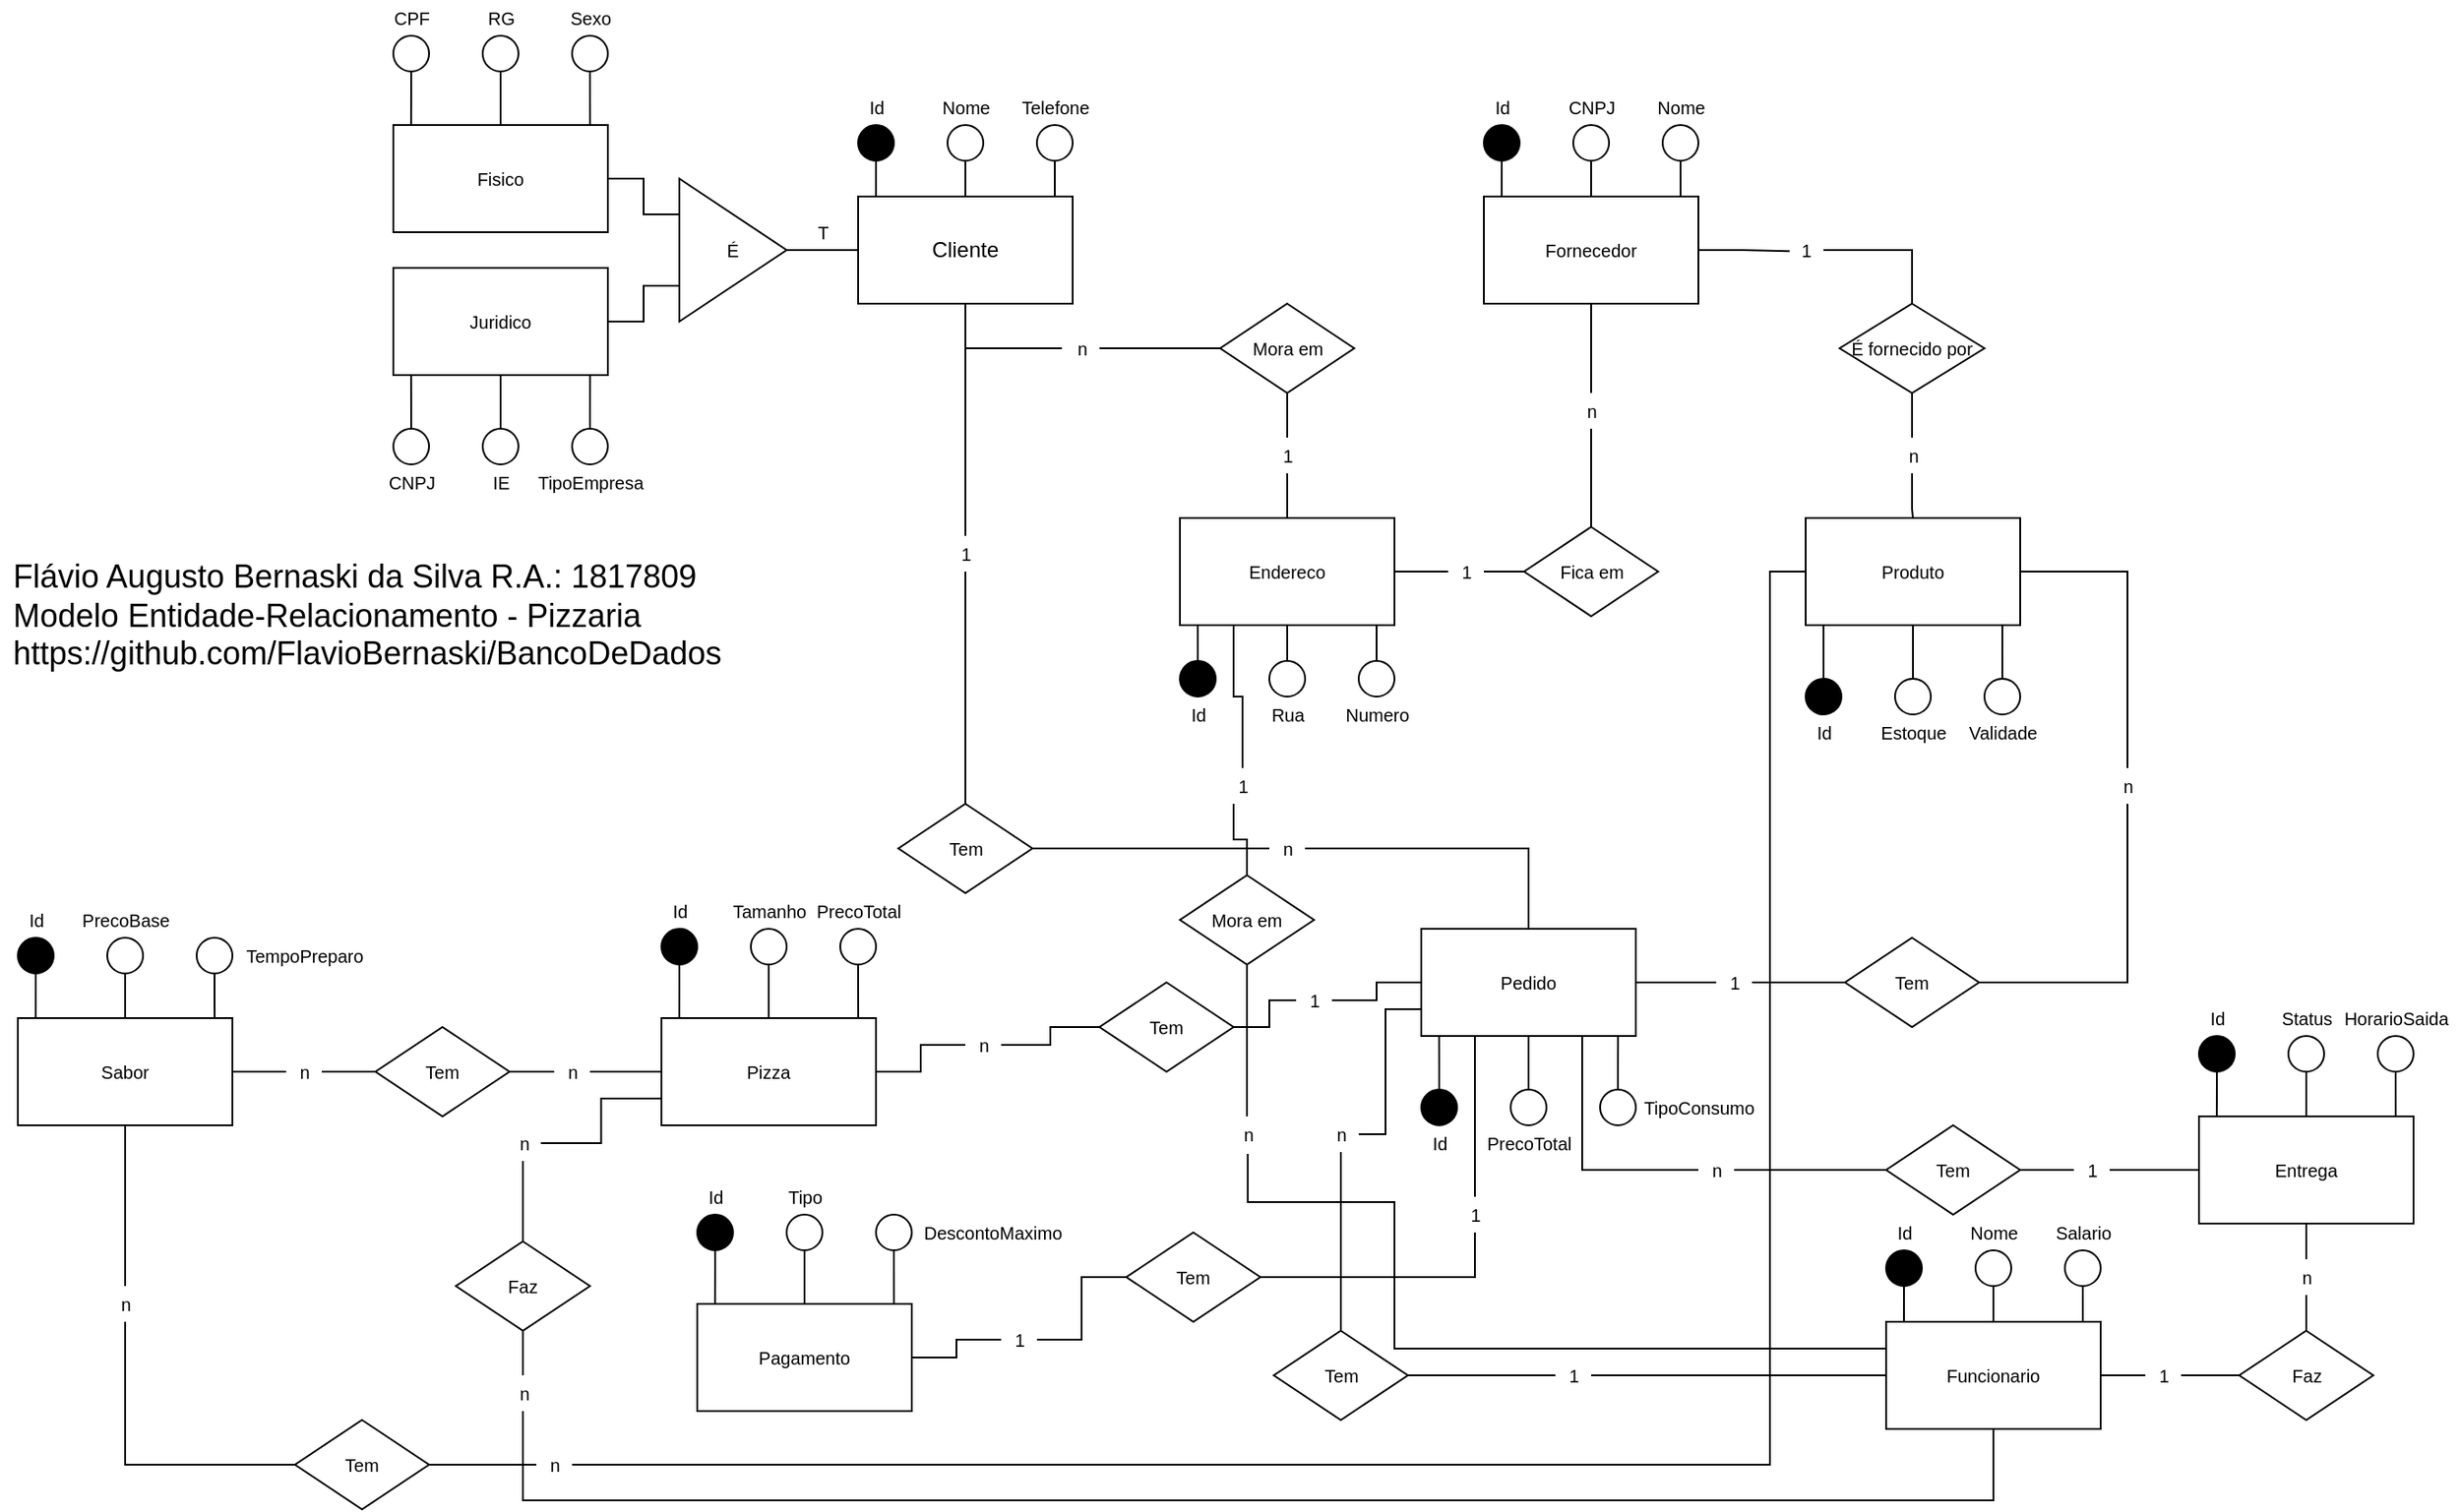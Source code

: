 <mxfile version="15.7.0" type="github">
  <diagram id="e7UpI3-_oJ12gAYYC6TY" name="Page-1">
    <mxGraphModel dx="1978" dy="694" grid="1" gridSize="10" guides="1" tooltips="1" connect="1" arrows="1" fold="1" page="1" pageScale="1" pageWidth="827" pageHeight="1169" math="0" shadow="0">
      <root>
        <mxCell id="0" />
        <mxCell id="1" parent="0" />
        <mxCell id="TMxhiazHu43cB9fUqsHN-90" style="edgeStyle=orthogonalEdgeStyle;rounded=0;orthogonalLoop=1;jettySize=auto;html=1;fontSize=10;endArrow=none;endFill=0;startArrow=none;" edge="1" parent="1" source="TMxhiazHu43cB9fUqsHN-49" target="TMxhiazHu43cB9fUqsHN-46">
          <mxGeometry relative="1" as="geometry" />
        </mxCell>
        <mxCell id="TMxhiazHu43cB9fUqsHN-160" style="edgeStyle=orthogonalEdgeStyle;rounded=0;orthogonalLoop=1;jettySize=auto;html=1;fontSize=10;endArrow=none;endFill=0;" edge="1" parent="1" source="TMxhiazHu43cB9fUqsHN-1">
          <mxGeometry relative="1" as="geometry">
            <mxPoint x="-56" y="515" as="targetPoint" />
            <Array as="points">
              <mxPoint x="-110" y="515" />
              <mxPoint x="-56" y="515" />
            </Array>
          </mxGeometry>
        </mxCell>
        <mxCell id="TMxhiazHu43cB9fUqsHN-161" style="edgeStyle=orthogonalEdgeStyle;rounded=0;orthogonalLoop=1;jettySize=auto;html=1;fontSize=10;endArrow=none;endFill=0;startArrow=none;" edge="1" parent="1" source="TMxhiazHu43cB9fUqsHN-163" target="TMxhiazHu43cB9fUqsHN-162">
          <mxGeometry relative="1" as="geometry">
            <mxPoint x="-110.0" y="760" as="targetPoint" />
          </mxGeometry>
        </mxCell>
        <mxCell id="TMxhiazHu43cB9fUqsHN-1" value="Cliente" style="rounded=0;whiteSpace=wrap;html=1;spacing=2;shadow=0;sketch=0;" vertex="1" parent="1">
          <mxGeometry x="-170" y="430" width="120" height="60" as="geometry" />
        </mxCell>
        <mxCell id="TMxhiazHu43cB9fUqsHN-56" style="edgeStyle=orthogonalEdgeStyle;rounded=0;orthogonalLoop=1;jettySize=auto;html=1;entryX=0.083;entryY=0;entryDx=0;entryDy=0;entryPerimeter=0;fontSize=10;endArrow=none;endFill=0;" edge="1" parent="1" source="TMxhiazHu43cB9fUqsHN-3" target="TMxhiazHu43cB9fUqsHN-1">
          <mxGeometry relative="1" as="geometry" />
        </mxCell>
        <mxCell id="TMxhiazHu43cB9fUqsHN-3" value="" style="ellipse;whiteSpace=wrap;html=1;aspect=fixed;fillColor=#000000;" vertex="1" parent="1">
          <mxGeometry x="-170" y="390" width="20" height="20" as="geometry" />
        </mxCell>
        <mxCell id="TMxhiazHu43cB9fUqsHN-6" value="Id" style="text;html=1;align=center;verticalAlign=middle;resizable=0;points=[];autosize=1;strokeColor=none;fillColor=none;fontSize=10;" vertex="1" parent="1">
          <mxGeometry x="-170" y="370" width="20" height="20" as="geometry" />
        </mxCell>
        <mxCell id="TMxhiazHu43cB9fUqsHN-25" style="edgeStyle=orthogonalEdgeStyle;rounded=0;orthogonalLoop=1;jettySize=auto;html=1;entryX=0.5;entryY=0;entryDx=0;entryDy=0;fontSize=10;endArrow=none;endFill=0;" edge="1" parent="1" source="TMxhiazHu43cB9fUqsHN-10" target="TMxhiazHu43cB9fUqsHN-1">
          <mxGeometry relative="1" as="geometry" />
        </mxCell>
        <mxCell id="TMxhiazHu43cB9fUqsHN-10" value="" style="ellipse;whiteSpace=wrap;html=1;aspect=fixed;" vertex="1" parent="1">
          <mxGeometry x="-120" y="390" width="20" height="20" as="geometry" />
        </mxCell>
        <mxCell id="TMxhiazHu43cB9fUqsHN-12" value="Nome" style="text;html=1;align=center;verticalAlign=middle;resizable=0;points=[];autosize=1;strokeColor=none;fillColor=none;fontSize=10;" vertex="1" parent="1">
          <mxGeometry x="-130" y="370" width="40" height="20" as="geometry" />
        </mxCell>
        <mxCell id="TMxhiazHu43cB9fUqsHN-26" style="edgeStyle=orthogonalEdgeStyle;rounded=0;orthogonalLoop=1;jettySize=auto;html=1;entryX=0.917;entryY=0;entryDx=0;entryDy=0;entryPerimeter=0;fontSize=10;endArrow=none;endFill=0;" edge="1" parent="1" source="TMxhiazHu43cB9fUqsHN-14" target="TMxhiazHu43cB9fUqsHN-1">
          <mxGeometry relative="1" as="geometry" />
        </mxCell>
        <mxCell id="TMxhiazHu43cB9fUqsHN-14" value="" style="ellipse;whiteSpace=wrap;html=1;aspect=fixed;" vertex="1" parent="1">
          <mxGeometry x="-70" y="390" width="20" height="20" as="geometry" />
        </mxCell>
        <mxCell id="TMxhiazHu43cB9fUqsHN-21" value="Telefone" style="text;html=1;align=center;verticalAlign=middle;resizable=0;points=[];autosize=1;strokeColor=none;fillColor=none;fontSize=10;" vertex="1" parent="1">
          <mxGeometry x="-85" y="370" width="50" height="20" as="geometry" />
        </mxCell>
        <mxCell id="TMxhiazHu43cB9fUqsHN-92" style="edgeStyle=orthogonalEdgeStyle;rounded=0;orthogonalLoop=1;jettySize=auto;html=1;fontSize=10;endArrow=none;endFill=0;startArrow=none;" edge="1" parent="1" source="TMxhiazHu43cB9fUqsHN-52" target="TMxhiazHu43cB9fUqsHN-46">
          <mxGeometry relative="1" as="geometry" />
        </mxCell>
        <mxCell id="TMxhiazHu43cB9fUqsHN-23" value="Endereco" style="rounded=0;whiteSpace=wrap;html=1;shadow=0;sketch=0;fontSize=10;" vertex="1" parent="1">
          <mxGeometry x="10" y="610" width="120" height="60" as="geometry" />
        </mxCell>
        <mxCell id="TMxhiazHu43cB9fUqsHN-43" style="edgeStyle=orthogonalEdgeStyle;rounded=0;orthogonalLoop=1;jettySize=auto;html=1;entryX=0.083;entryY=1;entryDx=0;entryDy=0;entryPerimeter=0;fontSize=10;endArrow=none;endFill=0;" edge="1" parent="1" source="TMxhiazHu43cB9fUqsHN-27" target="TMxhiazHu43cB9fUqsHN-23">
          <mxGeometry relative="1" as="geometry" />
        </mxCell>
        <mxCell id="TMxhiazHu43cB9fUqsHN-27" value="" style="ellipse;whiteSpace=wrap;html=1;aspect=fixed;fillColor=#000000;" vertex="1" parent="1">
          <mxGeometry x="10" y="690" width="20" height="20" as="geometry" />
        </mxCell>
        <mxCell id="TMxhiazHu43cB9fUqsHN-44" style="edgeStyle=orthogonalEdgeStyle;rounded=0;orthogonalLoop=1;jettySize=auto;html=1;entryX=0.5;entryY=1;entryDx=0;entryDy=0;fontSize=10;endArrow=none;endFill=0;" edge="1" parent="1" source="TMxhiazHu43cB9fUqsHN-28" target="TMxhiazHu43cB9fUqsHN-23">
          <mxGeometry relative="1" as="geometry" />
        </mxCell>
        <mxCell id="TMxhiazHu43cB9fUqsHN-28" value="" style="ellipse;whiteSpace=wrap;html=1;aspect=fixed;" vertex="1" parent="1">
          <mxGeometry x="60" y="690" width="20" height="20" as="geometry" />
        </mxCell>
        <mxCell id="TMxhiazHu43cB9fUqsHN-45" style="edgeStyle=orthogonalEdgeStyle;rounded=0;orthogonalLoop=1;jettySize=auto;html=1;entryX=0.917;entryY=1;entryDx=0;entryDy=0;entryPerimeter=0;fontSize=10;endArrow=none;endFill=0;" edge="1" parent="1" source="TMxhiazHu43cB9fUqsHN-29" target="TMxhiazHu43cB9fUqsHN-23">
          <mxGeometry relative="1" as="geometry" />
        </mxCell>
        <mxCell id="TMxhiazHu43cB9fUqsHN-29" value="" style="ellipse;whiteSpace=wrap;html=1;aspect=fixed;" vertex="1" parent="1">
          <mxGeometry x="110" y="690" width="20" height="20" as="geometry" />
        </mxCell>
        <mxCell id="TMxhiazHu43cB9fUqsHN-38" value="Id" style="text;html=1;align=center;verticalAlign=middle;resizable=0;points=[];autosize=1;strokeColor=none;fillColor=none;fontSize=10;" vertex="1" parent="1">
          <mxGeometry x="10" y="710" width="20" height="20" as="geometry" />
        </mxCell>
        <mxCell id="TMxhiazHu43cB9fUqsHN-39" value="Rua" style="text;html=1;align=center;verticalAlign=middle;resizable=0;points=[];autosize=1;strokeColor=none;fillColor=none;fontSize=10;" vertex="1" parent="1">
          <mxGeometry x="55" y="710" width="30" height="20" as="geometry" />
        </mxCell>
        <mxCell id="TMxhiazHu43cB9fUqsHN-40" value="Numero" style="text;html=1;align=center;verticalAlign=middle;resizable=0;points=[];autosize=1;strokeColor=none;fillColor=none;fontSize=10;" vertex="1" parent="1">
          <mxGeometry x="95" y="710" width="50" height="20" as="geometry" />
        </mxCell>
        <mxCell id="TMxhiazHu43cB9fUqsHN-46" value="Mora em" style="rhombus;whiteSpace=wrap;html=1;rounded=0;shadow=0;sketch=0;fontSize=10;" vertex="1" parent="1">
          <mxGeometry x="32.5" y="490" width="75" height="50" as="geometry" />
        </mxCell>
        <mxCell id="TMxhiazHu43cB9fUqsHN-70" style="edgeStyle=orthogonalEdgeStyle;rounded=0;orthogonalLoop=1;jettySize=auto;html=1;entryX=0;entryY=0.25;entryDx=0;entryDy=0;fontSize=10;endArrow=none;endFill=0;" edge="1" parent="1" source="TMxhiazHu43cB9fUqsHN-59" target="TMxhiazHu43cB9fUqsHN-61">
          <mxGeometry relative="1" as="geometry" />
        </mxCell>
        <mxCell id="TMxhiazHu43cB9fUqsHN-59" value="Fisico" style="whiteSpace=wrap;html=1;rounded=0;shadow=0;sketch=0;fontSize=10;fillColor=#FFFFFF;" vertex="1" parent="1">
          <mxGeometry x="-430" y="390" width="120" height="60" as="geometry" />
        </mxCell>
        <mxCell id="TMxhiazHu43cB9fUqsHN-63" style="edgeStyle=orthogonalEdgeStyle;rounded=0;orthogonalLoop=1;jettySize=auto;html=1;fontSize=10;endArrow=none;endFill=0;" edge="1" parent="1" source="TMxhiazHu43cB9fUqsHN-61" target="TMxhiazHu43cB9fUqsHN-1">
          <mxGeometry relative="1" as="geometry" />
        </mxCell>
        <mxCell id="TMxhiazHu43cB9fUqsHN-61" value="É" style="triangle;whiteSpace=wrap;html=1;rounded=0;shadow=0;sketch=0;fontSize=10;fillColor=#FFFFFF;" vertex="1" parent="1">
          <mxGeometry x="-270" y="420" width="60" height="80" as="geometry" />
        </mxCell>
        <mxCell id="TMxhiazHu43cB9fUqsHN-64" value="T" style="text;html=1;align=center;verticalAlign=middle;resizable=0;points=[];autosize=1;strokeColor=none;fillColor=none;fontSize=10;" vertex="1" parent="1">
          <mxGeometry x="-200" y="440" width="20" height="20" as="geometry" />
        </mxCell>
        <mxCell id="TMxhiazHu43cB9fUqsHN-68" style="edgeStyle=orthogonalEdgeStyle;rounded=0;orthogonalLoop=1;jettySize=auto;html=1;entryX=0;entryY=0.75;entryDx=0;entryDy=0;fontSize=10;endArrow=none;endFill=0;" edge="1" parent="1" source="TMxhiazHu43cB9fUqsHN-66" target="TMxhiazHu43cB9fUqsHN-61">
          <mxGeometry relative="1" as="geometry" />
        </mxCell>
        <mxCell id="TMxhiazHu43cB9fUqsHN-66" value="Juridico" style="rounded=0;whiteSpace=wrap;html=1;shadow=0;sketch=0;fontSize=10;fillColor=#FFFFFF;" vertex="1" parent="1">
          <mxGeometry x="-430" y="470" width="120" height="60" as="geometry" />
        </mxCell>
        <mxCell id="TMxhiazHu43cB9fUqsHN-73" style="edgeStyle=orthogonalEdgeStyle;rounded=0;orthogonalLoop=1;jettySize=auto;html=1;entryX=0.083;entryY=0;entryDx=0;entryDy=0;entryPerimeter=0;fontSize=10;endArrow=none;endFill=0;" edge="1" parent="1" source="TMxhiazHu43cB9fUqsHN-71" target="TMxhiazHu43cB9fUqsHN-59">
          <mxGeometry relative="1" as="geometry" />
        </mxCell>
        <mxCell id="TMxhiazHu43cB9fUqsHN-71" value="" style="ellipse;whiteSpace=wrap;html=1;aspect=fixed;" vertex="1" parent="1">
          <mxGeometry x="-430" y="340" width="20" height="20" as="geometry" />
        </mxCell>
        <mxCell id="TMxhiazHu43cB9fUqsHN-75" style="edgeStyle=orthogonalEdgeStyle;rounded=0;orthogonalLoop=1;jettySize=auto;html=1;entryX=0.917;entryY=0;entryDx=0;entryDy=0;entryPerimeter=0;fontSize=10;endArrow=none;endFill=0;" edge="1" parent="1" source="TMxhiazHu43cB9fUqsHN-74" target="TMxhiazHu43cB9fUqsHN-59">
          <mxGeometry relative="1" as="geometry" />
        </mxCell>
        <mxCell id="TMxhiazHu43cB9fUqsHN-74" value="" style="ellipse;whiteSpace=wrap;html=1;aspect=fixed;" vertex="1" parent="1">
          <mxGeometry x="-330" y="340" width="20" height="20" as="geometry" />
        </mxCell>
        <mxCell id="TMxhiazHu43cB9fUqsHN-76" value="CPF" style="text;html=1;align=center;verticalAlign=middle;resizable=0;points=[];autosize=1;strokeColor=none;fillColor=none;fontSize=10;" vertex="1" parent="1">
          <mxGeometry x="-440" y="320" width="40" height="20" as="geometry" />
        </mxCell>
        <mxCell id="TMxhiazHu43cB9fUqsHN-78" style="edgeStyle=orthogonalEdgeStyle;rounded=0;orthogonalLoop=1;jettySize=auto;html=1;fontSize=10;endArrow=none;endFill=0;" edge="1" parent="1" source="TMxhiazHu43cB9fUqsHN-77" target="TMxhiazHu43cB9fUqsHN-59">
          <mxGeometry relative="1" as="geometry" />
        </mxCell>
        <mxCell id="TMxhiazHu43cB9fUqsHN-77" value="" style="ellipse;whiteSpace=wrap;html=1;aspect=fixed;" vertex="1" parent="1">
          <mxGeometry x="-380" y="340" width="20" height="20" as="geometry" />
        </mxCell>
        <mxCell id="TMxhiazHu43cB9fUqsHN-79" value="RG" style="text;html=1;align=center;verticalAlign=middle;resizable=0;points=[];autosize=1;strokeColor=none;fillColor=none;fontSize=10;" vertex="1" parent="1">
          <mxGeometry x="-385" y="320" width="30" height="20" as="geometry" />
        </mxCell>
        <mxCell id="TMxhiazHu43cB9fUqsHN-80" value="Sexo" style="text;html=1;align=center;verticalAlign=middle;resizable=0;points=[];autosize=1;strokeColor=none;fillColor=none;fontSize=10;" vertex="1" parent="1">
          <mxGeometry x="-340" y="320" width="40" height="20" as="geometry" />
        </mxCell>
        <mxCell id="TMxhiazHu43cB9fUqsHN-82" style="edgeStyle=orthogonalEdgeStyle;rounded=0;orthogonalLoop=1;jettySize=auto;html=1;entryX=0.083;entryY=1;entryDx=0;entryDy=0;entryPerimeter=0;fontSize=10;endArrow=none;endFill=0;" edge="1" parent="1" source="TMxhiazHu43cB9fUqsHN-81" target="TMxhiazHu43cB9fUqsHN-66">
          <mxGeometry relative="1" as="geometry" />
        </mxCell>
        <mxCell id="TMxhiazHu43cB9fUqsHN-81" value="" style="ellipse;whiteSpace=wrap;html=1;aspect=fixed;" vertex="1" parent="1">
          <mxGeometry x="-430" y="560" width="20" height="20" as="geometry" />
        </mxCell>
        <mxCell id="TMxhiazHu43cB9fUqsHN-84" style="edgeStyle=orthogonalEdgeStyle;rounded=0;orthogonalLoop=1;jettySize=auto;html=1;entryX=0.917;entryY=1;entryDx=0;entryDy=0;entryPerimeter=0;fontSize=10;endArrow=none;endFill=0;" edge="1" parent="1" source="TMxhiazHu43cB9fUqsHN-83" target="TMxhiazHu43cB9fUqsHN-66">
          <mxGeometry relative="1" as="geometry" />
        </mxCell>
        <mxCell id="TMxhiazHu43cB9fUqsHN-83" value="" style="ellipse;whiteSpace=wrap;html=1;aspect=fixed;" vertex="1" parent="1">
          <mxGeometry x="-330" y="560" width="20" height="20" as="geometry" />
        </mxCell>
        <mxCell id="TMxhiazHu43cB9fUqsHN-86" style="edgeStyle=orthogonalEdgeStyle;rounded=0;orthogonalLoop=1;jettySize=auto;html=1;fontSize=10;endArrow=none;endFill=0;" edge="1" parent="1" source="TMxhiazHu43cB9fUqsHN-85" target="TMxhiazHu43cB9fUqsHN-66">
          <mxGeometry relative="1" as="geometry" />
        </mxCell>
        <mxCell id="TMxhiazHu43cB9fUqsHN-85" value="" style="ellipse;whiteSpace=wrap;html=1;aspect=fixed;" vertex="1" parent="1">
          <mxGeometry x="-380" y="560" width="20" height="20" as="geometry" />
        </mxCell>
        <mxCell id="TMxhiazHu43cB9fUqsHN-87" value="CNPJ" style="text;html=1;align=center;verticalAlign=middle;resizable=0;points=[];autosize=1;strokeColor=none;fillColor=none;fontSize=10;" vertex="1" parent="1">
          <mxGeometry x="-440" y="580" width="40" height="20" as="geometry" />
        </mxCell>
        <mxCell id="TMxhiazHu43cB9fUqsHN-88" value="IE" style="text;html=1;align=center;verticalAlign=middle;resizable=0;points=[];autosize=1;strokeColor=none;fillColor=none;fontSize=10;" vertex="1" parent="1">
          <mxGeometry x="-380" y="580" width="20" height="20" as="geometry" />
        </mxCell>
        <mxCell id="TMxhiazHu43cB9fUqsHN-89" value="TipoEmpresa" style="text;html=1;align=center;verticalAlign=middle;resizable=0;points=[];autosize=1;strokeColor=none;fillColor=none;fontSize=10;" vertex="1" parent="1">
          <mxGeometry x="-355" y="580" width="70" height="20" as="geometry" />
        </mxCell>
        <mxCell id="TMxhiazHu43cB9fUqsHN-49" value="n" style="text;html=1;align=center;verticalAlign=middle;resizable=0;points=[];autosize=1;strokeColor=none;fillColor=none;fontSize=10;" vertex="1" parent="1">
          <mxGeometry x="-55" y="505" width="20" height="20" as="geometry" />
        </mxCell>
        <mxCell id="TMxhiazHu43cB9fUqsHN-52" value="1" style="text;html=1;align=center;verticalAlign=middle;resizable=0;points=[];autosize=1;strokeColor=none;fillColor=none;fontSize=10;" vertex="1" parent="1">
          <mxGeometry x="60" y="565" width="20" height="20" as="geometry" />
        </mxCell>
        <mxCell id="TMxhiazHu43cB9fUqsHN-93" value="" style="edgeStyle=orthogonalEdgeStyle;rounded=0;orthogonalLoop=1;jettySize=auto;html=1;fontSize=10;endArrow=none;endFill=0;" edge="1" parent="1" source="TMxhiazHu43cB9fUqsHN-23" target="TMxhiazHu43cB9fUqsHN-52">
          <mxGeometry relative="1" as="geometry">
            <mxPoint x="10.0" y="640" as="sourcePoint" />
            <mxPoint x="-70.0" y="640" as="targetPoint" />
          </mxGeometry>
        </mxCell>
        <mxCell id="TMxhiazHu43cB9fUqsHN-132" style="edgeStyle=orthogonalEdgeStyle;rounded=0;orthogonalLoop=1;jettySize=auto;html=1;fontSize=10;endArrow=none;endFill=0;entryX=0.5;entryY=0;entryDx=0;entryDy=0;startArrow=none;" edge="1" parent="1" source="TMxhiazHu43cB9fUqsHN-134" target="TMxhiazHu43cB9fUqsHN-129">
          <mxGeometry relative="1" as="geometry">
            <mxPoint x="410" y="460" as="targetPoint" />
          </mxGeometry>
        </mxCell>
        <mxCell id="TMxhiazHu43cB9fUqsHN-94" value="Fornecedor" style="whiteSpace=wrap;html=1;rounded=0;shadow=0;sketch=0;fontSize=10;fillColor=#FFFFFF;" vertex="1" parent="1">
          <mxGeometry x="180" y="430" width="120" height="60" as="geometry" />
        </mxCell>
        <mxCell id="TMxhiazHu43cB9fUqsHN-96" style="edgeStyle=orthogonalEdgeStyle;rounded=0;orthogonalLoop=1;jettySize=auto;html=1;entryX=0.083;entryY=0;entryDx=0;entryDy=0;entryPerimeter=0;fontSize=10;endArrow=none;endFill=0;exitX=0.5;exitY=1;exitDx=0;exitDy=0;" edge="1" parent="1" source="TMxhiazHu43cB9fUqsHN-106" target="TMxhiazHu43cB9fUqsHN-94">
          <mxGeometry relative="1" as="geometry">
            <mxPoint x="190" y="410" as="sourcePoint" />
          </mxGeometry>
        </mxCell>
        <mxCell id="TMxhiazHu43cB9fUqsHN-101" style="edgeStyle=orthogonalEdgeStyle;rounded=0;orthogonalLoop=1;jettySize=auto;html=1;entryX=0.333;entryY=0;entryDx=0;entryDy=0;entryPerimeter=0;fontSize=10;endArrow=none;endFill=0;" edge="1" parent="1" source="TMxhiazHu43cB9fUqsHN-97" target="TMxhiazHu43cB9fUqsHN-94">
          <mxGeometry relative="1" as="geometry" />
        </mxCell>
        <mxCell id="TMxhiazHu43cB9fUqsHN-97" value="" style="ellipse;whiteSpace=wrap;html=1;aspect=fixed;" vertex="1" parent="1">
          <mxGeometry x="230" y="390" width="20" height="20" as="geometry" />
        </mxCell>
        <mxCell id="TMxhiazHu43cB9fUqsHN-103" style="edgeStyle=orthogonalEdgeStyle;rounded=0;orthogonalLoop=1;jettySize=auto;html=1;entryX=0.917;entryY=0;entryDx=0;entryDy=0;entryPerimeter=0;fontSize=10;endArrow=none;endFill=0;" edge="1" parent="1" source="TMxhiazHu43cB9fUqsHN-102" target="TMxhiazHu43cB9fUqsHN-94">
          <mxGeometry relative="1" as="geometry" />
        </mxCell>
        <mxCell id="TMxhiazHu43cB9fUqsHN-102" value="" style="ellipse;whiteSpace=wrap;html=1;aspect=fixed;" vertex="1" parent="1">
          <mxGeometry x="280" y="390" width="20" height="20" as="geometry" />
        </mxCell>
        <mxCell id="TMxhiazHu43cB9fUqsHN-106" value="" style="ellipse;whiteSpace=wrap;html=1;aspect=fixed;fillColor=#000000;" vertex="1" parent="1">
          <mxGeometry x="180" y="390" width="20" height="20" as="geometry" />
        </mxCell>
        <mxCell id="TMxhiazHu43cB9fUqsHN-107" value="Id" style="text;html=1;align=center;verticalAlign=middle;resizable=0;points=[];autosize=1;strokeColor=none;fillColor=none;fontSize=10;" vertex="1" parent="1">
          <mxGeometry x="180" y="370" width="20" height="20" as="geometry" />
        </mxCell>
        <mxCell id="TMxhiazHu43cB9fUqsHN-108" value="CNPJ" style="text;html=1;align=center;verticalAlign=middle;resizable=0;points=[];autosize=1;strokeColor=none;fillColor=none;fontSize=10;" vertex="1" parent="1">
          <mxGeometry x="220" y="370" width="40" height="20" as="geometry" />
        </mxCell>
        <mxCell id="TMxhiazHu43cB9fUqsHN-109" value="Nome" style="text;html=1;align=center;verticalAlign=middle;resizable=0;points=[];autosize=1;strokeColor=none;fillColor=none;fontSize=10;" vertex="1" parent="1">
          <mxGeometry x="270" y="370" width="40" height="20" as="geometry" />
        </mxCell>
        <mxCell id="TMxhiazHu43cB9fUqsHN-111" style="edgeStyle=orthogonalEdgeStyle;rounded=0;orthogonalLoop=1;jettySize=auto;html=1;fontSize=10;endArrow=none;endFill=0;startArrow=none;" edge="1" parent="1" source="TMxhiazHu43cB9fUqsHN-115" target="TMxhiazHu43cB9fUqsHN-23">
          <mxGeometry relative="1" as="geometry" />
        </mxCell>
        <mxCell id="TMxhiazHu43cB9fUqsHN-112" style="edgeStyle=orthogonalEdgeStyle;rounded=0;orthogonalLoop=1;jettySize=auto;html=1;fontSize=10;endArrow=none;endFill=0;startArrow=none;" edge="1" parent="1" source="TMxhiazHu43cB9fUqsHN-113" target="TMxhiazHu43cB9fUqsHN-94">
          <mxGeometry relative="1" as="geometry" />
        </mxCell>
        <mxCell id="TMxhiazHu43cB9fUqsHN-110" value="Fica em" style="rhombus;whiteSpace=wrap;html=1;rounded=0;shadow=0;sketch=0;fontSize=10;" vertex="1" parent="1">
          <mxGeometry x="202.5" y="615" width="75" height="50" as="geometry" />
        </mxCell>
        <mxCell id="TMxhiazHu43cB9fUqsHN-113" value="n" style="text;html=1;align=center;verticalAlign=middle;resizable=0;points=[];autosize=1;strokeColor=none;fillColor=none;fontSize=10;" vertex="1" parent="1">
          <mxGeometry x="230" y="540" width="20" height="20" as="geometry" />
        </mxCell>
        <mxCell id="TMxhiazHu43cB9fUqsHN-114" value="" style="edgeStyle=orthogonalEdgeStyle;rounded=0;orthogonalLoop=1;jettySize=auto;html=1;fontSize=10;endArrow=none;endFill=0;" edge="1" parent="1" source="TMxhiazHu43cB9fUqsHN-110" target="TMxhiazHu43cB9fUqsHN-113">
          <mxGeometry relative="1" as="geometry">
            <mxPoint x="240" y="615.0" as="sourcePoint" />
            <mxPoint x="240" y="490" as="targetPoint" />
          </mxGeometry>
        </mxCell>
        <mxCell id="TMxhiazHu43cB9fUqsHN-115" value="1" style="text;html=1;align=center;verticalAlign=middle;resizable=0;points=[];autosize=1;strokeColor=none;fillColor=none;fontSize=10;" vertex="1" parent="1">
          <mxGeometry x="160" y="630" width="20" height="20" as="geometry" />
        </mxCell>
        <mxCell id="TMxhiazHu43cB9fUqsHN-116" value="" style="edgeStyle=orthogonalEdgeStyle;rounded=0;orthogonalLoop=1;jettySize=auto;html=1;fontSize=10;endArrow=none;endFill=0;" edge="1" parent="1" source="TMxhiazHu43cB9fUqsHN-110" target="TMxhiazHu43cB9fUqsHN-115">
          <mxGeometry relative="1" as="geometry">
            <mxPoint x="202.5" y="640" as="sourcePoint" />
            <mxPoint x="130" y="640" as="targetPoint" />
          </mxGeometry>
        </mxCell>
        <mxCell id="TMxhiazHu43cB9fUqsHN-150" style="edgeStyle=orthogonalEdgeStyle;rounded=0;orthogonalLoop=1;jettySize=auto;html=1;fontSize=10;endArrow=none;endFill=0;" edge="1" parent="1" source="TMxhiazHu43cB9fUqsHN-117" target="TMxhiazHu43cB9fUqsHN-147">
          <mxGeometry relative="1" as="geometry" />
        </mxCell>
        <mxCell id="TMxhiazHu43cB9fUqsHN-217" style="edgeStyle=orthogonalEdgeStyle;rounded=0;orthogonalLoop=1;jettySize=auto;html=1;fontSize=10;endArrow=none;endFill=0;" edge="1" parent="1" source="TMxhiazHu43cB9fUqsHN-117" target="TMxhiazHu43cB9fUqsHN-219">
          <mxGeometry relative="1" as="geometry">
            <mxPoint x="-360" y="1140" as="targetPoint" />
            <Array as="points">
              <mxPoint x="340" y="640" />
              <mxPoint x="340" y="1140" />
            </Array>
          </mxGeometry>
        </mxCell>
        <mxCell id="TMxhiazHu43cB9fUqsHN-117" value="Produto" style="whiteSpace=wrap;html=1;rounded=0;shadow=0;sketch=0;fontSize=10;fillColor=#FFFFFF;" vertex="1" parent="1">
          <mxGeometry x="360" y="610" width="120" height="60" as="geometry" />
        </mxCell>
        <mxCell id="TMxhiazHu43cB9fUqsHN-121" style="edgeStyle=orthogonalEdgeStyle;rounded=0;orthogonalLoop=1;jettySize=auto;html=1;entryX=0.083;entryY=1;entryDx=0;entryDy=0;entryPerimeter=0;fontSize=10;endArrow=none;endFill=0;" edge="1" parent="1" source="TMxhiazHu43cB9fUqsHN-118" target="TMxhiazHu43cB9fUqsHN-117">
          <mxGeometry relative="1" as="geometry" />
        </mxCell>
        <mxCell id="TMxhiazHu43cB9fUqsHN-118" value="" style="ellipse;whiteSpace=wrap;html=1;aspect=fixed;fillColor=#000000;" vertex="1" parent="1">
          <mxGeometry x="360" y="700" width="20" height="20" as="geometry" />
        </mxCell>
        <mxCell id="TMxhiazHu43cB9fUqsHN-122" style="edgeStyle=orthogonalEdgeStyle;rounded=0;orthogonalLoop=1;jettySize=auto;html=1;entryX=0.5;entryY=1;entryDx=0;entryDy=0;fontSize=10;endArrow=none;endFill=0;" edge="1" parent="1" source="TMxhiazHu43cB9fUqsHN-119" target="TMxhiazHu43cB9fUqsHN-117">
          <mxGeometry relative="1" as="geometry" />
        </mxCell>
        <mxCell id="TMxhiazHu43cB9fUqsHN-119" value="" style="ellipse;whiteSpace=wrap;html=1;aspect=fixed;" vertex="1" parent="1">
          <mxGeometry x="410" y="700" width="20" height="20" as="geometry" />
        </mxCell>
        <mxCell id="TMxhiazHu43cB9fUqsHN-124" style="edgeStyle=orthogonalEdgeStyle;rounded=0;orthogonalLoop=1;jettySize=auto;html=1;entryX=0.917;entryY=1;entryDx=0;entryDy=0;entryPerimeter=0;fontSize=10;endArrow=none;endFill=0;" edge="1" parent="1" source="TMxhiazHu43cB9fUqsHN-123" target="TMxhiazHu43cB9fUqsHN-117">
          <mxGeometry relative="1" as="geometry" />
        </mxCell>
        <mxCell id="TMxhiazHu43cB9fUqsHN-123" value="" style="ellipse;whiteSpace=wrap;html=1;aspect=fixed;" vertex="1" parent="1">
          <mxGeometry x="460" y="700" width="20" height="20" as="geometry" />
        </mxCell>
        <mxCell id="TMxhiazHu43cB9fUqsHN-125" value="Id" style="text;html=1;align=center;verticalAlign=middle;resizable=0;points=[];autosize=1;strokeColor=none;fillColor=none;fontSize=10;" vertex="1" parent="1">
          <mxGeometry x="360" y="720" width="20" height="20" as="geometry" />
        </mxCell>
        <mxCell id="TMxhiazHu43cB9fUqsHN-126" value="Estoque" style="text;html=1;align=center;verticalAlign=middle;resizable=0;points=[];autosize=1;strokeColor=none;fillColor=none;fontSize=10;" vertex="1" parent="1">
          <mxGeometry x="395" y="720" width="50" height="20" as="geometry" />
        </mxCell>
        <mxCell id="TMxhiazHu43cB9fUqsHN-127" value="Validade" style="text;html=1;align=center;verticalAlign=middle;resizable=0;points=[];autosize=1;strokeColor=none;fillColor=none;fontSize=10;" vertex="1" parent="1">
          <mxGeometry x="445" y="720" width="50" height="20" as="geometry" />
        </mxCell>
        <mxCell id="TMxhiazHu43cB9fUqsHN-133" style="edgeStyle=orthogonalEdgeStyle;rounded=0;orthogonalLoop=1;jettySize=auto;html=1;fontSize=10;endArrow=none;endFill=0;startArrow=none;" edge="1" parent="1" source="TMxhiazHu43cB9fUqsHN-136" target="TMxhiazHu43cB9fUqsHN-117">
          <mxGeometry relative="1" as="geometry" />
        </mxCell>
        <mxCell id="TMxhiazHu43cB9fUqsHN-129" value="É fornecido por" style="rhombus;whiteSpace=wrap;html=1;rounded=0;shadow=0;sketch=0;fontSize=10;" vertex="1" parent="1">
          <mxGeometry x="379" y="490" width="81" height="50" as="geometry" />
        </mxCell>
        <mxCell id="TMxhiazHu43cB9fUqsHN-134" value="1" style="text;html=1;align=center;verticalAlign=middle;resizable=0;points=[];autosize=1;strokeColor=none;fillColor=none;fontSize=10;" vertex="1" parent="1">
          <mxGeometry x="350" y="450" width="20" height="20" as="geometry" />
        </mxCell>
        <mxCell id="TMxhiazHu43cB9fUqsHN-135" value="" style="edgeStyle=orthogonalEdgeStyle;rounded=0;orthogonalLoop=1;jettySize=auto;html=1;fontSize=10;endArrow=none;endFill=0;entryX=0.05;entryY=0.53;entryDx=0;entryDy=0;entryPerimeter=0;" edge="1" parent="1" source="TMxhiazHu43cB9fUqsHN-94" target="TMxhiazHu43cB9fUqsHN-134">
          <mxGeometry relative="1" as="geometry">
            <mxPoint x="419.5" y="500" as="targetPoint" />
            <mxPoint x="300" y="460" as="sourcePoint" />
          </mxGeometry>
        </mxCell>
        <mxCell id="TMxhiazHu43cB9fUqsHN-136" value="n" style="text;html=1;align=center;verticalAlign=middle;resizable=0;points=[];autosize=1;strokeColor=none;fillColor=none;fontSize=10;" vertex="1" parent="1">
          <mxGeometry x="409.5" y="565" width="20" height="20" as="geometry" />
        </mxCell>
        <mxCell id="TMxhiazHu43cB9fUqsHN-137" value="" style="edgeStyle=orthogonalEdgeStyle;rounded=0;orthogonalLoop=1;jettySize=auto;html=1;fontSize=10;endArrow=none;endFill=0;" edge="1" parent="1" source="TMxhiazHu43cB9fUqsHN-129" target="TMxhiazHu43cB9fUqsHN-136">
          <mxGeometry relative="1" as="geometry">
            <mxPoint x="419.52" y="549.988" as="sourcePoint" />
            <mxPoint x="420" y="610" as="targetPoint" />
          </mxGeometry>
        </mxCell>
        <mxCell id="TMxhiazHu43cB9fUqsHN-195" style="edgeStyle=orthogonalEdgeStyle;rounded=0;orthogonalLoop=1;jettySize=auto;html=1;fontSize=10;endArrow=none;endFill=0;" edge="1" parent="1" source="TMxhiazHu43cB9fUqsHN-138" target="TMxhiazHu43cB9fUqsHN-193">
          <mxGeometry relative="1" as="geometry" />
        </mxCell>
        <mxCell id="TMxhiazHu43cB9fUqsHN-138" value="Pedido" style="whiteSpace=wrap;html=1;rounded=0;shadow=0;sketch=0;fontSize=10;fillColor=#FFFFFF;" vertex="1" parent="1">
          <mxGeometry x="145" y="840" width="120" height="60" as="geometry" />
        </mxCell>
        <mxCell id="TMxhiazHu43cB9fUqsHN-144" style="edgeStyle=orthogonalEdgeStyle;rounded=0;orthogonalLoop=1;jettySize=auto;html=1;fontSize=10;endArrow=none;endFill=0;startArrow=none;" edge="1" parent="1" source="TMxhiazHu43cB9fUqsHN-145" target="TMxhiazHu43cB9fUqsHN-138">
          <mxGeometry relative="1" as="geometry" />
        </mxCell>
        <mxCell id="TMxhiazHu43cB9fUqsHN-149" style="edgeStyle=orthogonalEdgeStyle;rounded=0;orthogonalLoop=1;jettySize=auto;html=1;fontSize=10;endArrow=none;endFill=0;" edge="1" parent="1" source="TMxhiazHu43cB9fUqsHN-141" target="TMxhiazHu43cB9fUqsHN-147">
          <mxGeometry relative="1" as="geometry" />
        </mxCell>
        <mxCell id="TMxhiazHu43cB9fUqsHN-141" value="Tem" style="rhombus;whiteSpace=wrap;html=1;rounded=0;shadow=0;sketch=0;fontSize=10;" vertex="1" parent="1">
          <mxGeometry x="382" y="845" width="75" height="50" as="geometry" />
        </mxCell>
        <mxCell id="TMxhiazHu43cB9fUqsHN-145" value="1" style="text;html=1;align=center;verticalAlign=middle;resizable=0;points=[];autosize=1;strokeColor=none;fillColor=none;fontSize=10;" vertex="1" parent="1">
          <mxGeometry x="310" y="860" width="20" height="20" as="geometry" />
        </mxCell>
        <mxCell id="TMxhiazHu43cB9fUqsHN-146" value="" style="edgeStyle=orthogonalEdgeStyle;rounded=0;orthogonalLoop=1;jettySize=auto;html=1;fontSize=10;endArrow=none;endFill=0;" edge="1" parent="1" source="TMxhiazHu43cB9fUqsHN-141" target="TMxhiazHu43cB9fUqsHN-145">
          <mxGeometry relative="1" as="geometry">
            <mxPoint x="382" y="870" as="sourcePoint" />
            <mxPoint x="265" y="870" as="targetPoint" />
          </mxGeometry>
        </mxCell>
        <mxCell id="TMxhiazHu43cB9fUqsHN-147" value="n" style="text;html=1;align=center;verticalAlign=middle;resizable=0;points=[];autosize=1;strokeColor=none;fillColor=none;fontSize=10;" vertex="1" parent="1">
          <mxGeometry x="530" y="750" width="20" height="20" as="geometry" />
        </mxCell>
        <mxCell id="TMxhiazHu43cB9fUqsHN-156" style="edgeStyle=orthogonalEdgeStyle;rounded=0;orthogonalLoop=1;jettySize=auto;html=1;entryX=0.083;entryY=1;entryDx=0;entryDy=0;entryPerimeter=0;fontSize=10;endArrow=none;endFill=0;" edge="1" parent="1" source="TMxhiazHu43cB9fUqsHN-151" target="TMxhiazHu43cB9fUqsHN-138">
          <mxGeometry relative="1" as="geometry" />
        </mxCell>
        <mxCell id="TMxhiazHu43cB9fUqsHN-151" value="" style="ellipse;whiteSpace=wrap;html=1;aspect=fixed;fillColor=#000000;" vertex="1" parent="1">
          <mxGeometry x="145" y="930" width="20" height="20" as="geometry" />
        </mxCell>
        <mxCell id="TMxhiazHu43cB9fUqsHN-155" style="edgeStyle=orthogonalEdgeStyle;rounded=0;orthogonalLoop=1;jettySize=auto;html=1;entryX=0.5;entryY=1;entryDx=0;entryDy=0;fontSize=10;endArrow=none;endFill=0;" edge="1" parent="1" source="TMxhiazHu43cB9fUqsHN-152" target="TMxhiazHu43cB9fUqsHN-138">
          <mxGeometry relative="1" as="geometry" />
        </mxCell>
        <mxCell id="TMxhiazHu43cB9fUqsHN-152" value="" style="ellipse;whiteSpace=wrap;html=1;aspect=fixed;" vertex="1" parent="1">
          <mxGeometry x="195" y="930" width="20" height="20" as="geometry" />
        </mxCell>
        <mxCell id="TMxhiazHu43cB9fUqsHN-154" style="edgeStyle=orthogonalEdgeStyle;rounded=0;orthogonalLoop=1;jettySize=auto;html=1;entryX=0.917;entryY=1;entryDx=0;entryDy=0;entryPerimeter=0;fontSize=10;endArrow=none;endFill=0;" edge="1" parent="1" source="TMxhiazHu43cB9fUqsHN-153" target="TMxhiazHu43cB9fUqsHN-138">
          <mxGeometry relative="1" as="geometry" />
        </mxCell>
        <mxCell id="TMxhiazHu43cB9fUqsHN-153" value="" style="ellipse;whiteSpace=wrap;html=1;aspect=fixed;" vertex="1" parent="1">
          <mxGeometry x="245" y="930" width="20" height="20" as="geometry" />
        </mxCell>
        <mxCell id="TMxhiazHu43cB9fUqsHN-157" value="Id" style="text;html=1;align=center;verticalAlign=middle;resizable=0;points=[];autosize=1;strokeColor=none;fillColor=none;fontSize=10;" vertex="1" parent="1">
          <mxGeometry x="145" y="950" width="20" height="20" as="geometry" />
        </mxCell>
        <mxCell id="TMxhiazHu43cB9fUqsHN-158" value="PrecoTotal" style="text;html=1;align=center;verticalAlign=middle;resizable=0;points=[];autosize=1;strokeColor=none;fillColor=none;fontSize=10;" vertex="1" parent="1">
          <mxGeometry x="175" y="950" width="60" height="20" as="geometry" />
        </mxCell>
        <mxCell id="TMxhiazHu43cB9fUqsHN-159" value="TipoConsumo" style="text;html=1;align=center;verticalAlign=middle;resizable=0;points=[];autosize=1;strokeColor=none;fillColor=none;fontSize=10;" vertex="1" parent="1">
          <mxGeometry x="260" y="930" width="80" height="20" as="geometry" />
        </mxCell>
        <mxCell id="TMxhiazHu43cB9fUqsHN-165" style="edgeStyle=orthogonalEdgeStyle;rounded=0;orthogonalLoop=1;jettySize=auto;html=1;fontSize=10;endArrow=none;endFill=0;startArrow=none;" edge="1" parent="1" source="TMxhiazHu43cB9fUqsHN-166" target="TMxhiazHu43cB9fUqsHN-138">
          <mxGeometry relative="1" as="geometry" />
        </mxCell>
        <mxCell id="TMxhiazHu43cB9fUqsHN-162" value="Tem" style="rhombus;whiteSpace=wrap;html=1;rounded=0;shadow=0;sketch=0;fontSize=10;" vertex="1" parent="1">
          <mxGeometry x="-147.5" y="770" width="75" height="50" as="geometry" />
        </mxCell>
        <mxCell id="TMxhiazHu43cB9fUqsHN-163" value="1" style="text;html=1;align=center;verticalAlign=middle;resizable=0;points=[];autosize=1;strokeColor=none;fillColor=none;fontSize=10;" vertex="1" parent="1">
          <mxGeometry x="-120" y="620" width="20" height="20" as="geometry" />
        </mxCell>
        <mxCell id="TMxhiazHu43cB9fUqsHN-164" value="" style="edgeStyle=orthogonalEdgeStyle;rounded=0;orthogonalLoop=1;jettySize=auto;html=1;fontSize=10;endArrow=none;endFill=0;" edge="1" parent="1" source="TMxhiazHu43cB9fUqsHN-1" target="TMxhiazHu43cB9fUqsHN-163">
          <mxGeometry relative="1" as="geometry">
            <mxPoint x="-110.0" y="770" as="targetPoint" />
            <mxPoint x="-110.0" y="490" as="sourcePoint" />
          </mxGeometry>
        </mxCell>
        <mxCell id="TMxhiazHu43cB9fUqsHN-166" value="n" style="text;html=1;align=center;verticalAlign=middle;resizable=0;points=[];autosize=1;strokeColor=none;fillColor=none;fontSize=10;" vertex="1" parent="1">
          <mxGeometry x="60" y="785" width="20" height="20" as="geometry" />
        </mxCell>
        <mxCell id="TMxhiazHu43cB9fUqsHN-167" value="" style="edgeStyle=orthogonalEdgeStyle;rounded=0;orthogonalLoop=1;jettySize=auto;html=1;fontSize=10;endArrow=none;endFill=0;" edge="1" parent="1" source="TMxhiazHu43cB9fUqsHN-162" target="TMxhiazHu43cB9fUqsHN-166">
          <mxGeometry relative="1" as="geometry">
            <mxPoint x="-72.552" y="795.034" as="sourcePoint" />
            <mxPoint x="205.0" y="840.0" as="targetPoint" />
          </mxGeometry>
        </mxCell>
        <mxCell id="TMxhiazHu43cB9fUqsHN-190" style="edgeStyle=orthogonalEdgeStyle;rounded=0;orthogonalLoop=1;jettySize=auto;html=1;fontSize=10;endArrow=none;endFill=0;startArrow=none;" edge="1" parent="1" source="TMxhiazHu43cB9fUqsHN-191" target="TMxhiazHu43cB9fUqsHN-189">
          <mxGeometry relative="1" as="geometry" />
        </mxCell>
        <mxCell id="TMxhiazHu43cB9fUqsHN-210" style="edgeStyle=orthogonalEdgeStyle;rounded=0;orthogonalLoop=1;jettySize=auto;html=1;fontSize=10;endArrow=none;endFill=0;" edge="1" parent="1" source="TMxhiazHu43cB9fUqsHN-169" target="TMxhiazHu43cB9fUqsHN-208">
          <mxGeometry relative="1" as="geometry" />
        </mxCell>
        <mxCell id="TMxhiazHu43cB9fUqsHN-169" value="Pizza" style="whiteSpace=wrap;html=1;rounded=0;shadow=0;sketch=0;fontSize=10;fillColor=#FFFFFF;" vertex="1" parent="1">
          <mxGeometry x="-280" y="890" width="120" height="60" as="geometry" />
        </mxCell>
        <mxCell id="TMxhiazHu43cB9fUqsHN-177" style="edgeStyle=orthogonalEdgeStyle;rounded=0;orthogonalLoop=1;jettySize=auto;html=1;entryX=0.083;entryY=0;entryDx=0;entryDy=0;entryPerimeter=0;fontSize=10;endArrow=none;endFill=0;" edge="1" parent="1" source="TMxhiazHu43cB9fUqsHN-170" target="TMxhiazHu43cB9fUqsHN-169">
          <mxGeometry relative="1" as="geometry" />
        </mxCell>
        <mxCell id="TMxhiazHu43cB9fUqsHN-170" value="" style="ellipse;whiteSpace=wrap;html=1;aspect=fixed;fillColor=#000000;" vertex="1" parent="1">
          <mxGeometry x="-280" y="840" width="20" height="20" as="geometry" />
        </mxCell>
        <mxCell id="TMxhiazHu43cB9fUqsHN-178" style="edgeStyle=orthogonalEdgeStyle;rounded=0;orthogonalLoop=1;jettySize=auto;html=1;entryX=0.5;entryY=0;entryDx=0;entryDy=0;fontSize=10;endArrow=none;endFill=0;" edge="1" parent="1" source="TMxhiazHu43cB9fUqsHN-171" target="TMxhiazHu43cB9fUqsHN-169">
          <mxGeometry relative="1" as="geometry" />
        </mxCell>
        <mxCell id="TMxhiazHu43cB9fUqsHN-171" value="" style="ellipse;whiteSpace=wrap;html=1;aspect=fixed;" vertex="1" parent="1">
          <mxGeometry x="-230" y="840" width="20" height="20" as="geometry" />
        </mxCell>
        <mxCell id="TMxhiazHu43cB9fUqsHN-179" style="edgeStyle=orthogonalEdgeStyle;rounded=0;orthogonalLoop=1;jettySize=auto;html=1;entryX=0.917;entryY=0;entryDx=0;entryDy=0;entryPerimeter=0;fontSize=10;endArrow=none;endFill=0;" edge="1" parent="1" source="TMxhiazHu43cB9fUqsHN-172" target="TMxhiazHu43cB9fUqsHN-169">
          <mxGeometry relative="1" as="geometry" />
        </mxCell>
        <mxCell id="TMxhiazHu43cB9fUqsHN-172" value="" style="ellipse;whiteSpace=wrap;html=1;aspect=fixed;" vertex="1" parent="1">
          <mxGeometry x="-180" y="840" width="20" height="20" as="geometry" />
        </mxCell>
        <mxCell id="TMxhiazHu43cB9fUqsHN-204" style="edgeStyle=orthogonalEdgeStyle;rounded=0;orthogonalLoop=1;jettySize=auto;html=1;fontSize=10;endArrow=none;endFill=0;" edge="1" parent="1" source="TMxhiazHu43cB9fUqsHN-173" target="TMxhiazHu43cB9fUqsHN-202">
          <mxGeometry relative="1" as="geometry" />
        </mxCell>
        <mxCell id="TMxhiazHu43cB9fUqsHN-173" value="Pagamento" style="whiteSpace=wrap;html=1;rounded=0;shadow=0;sketch=0;fontSize=10;fillColor=#FFFFFF;" vertex="1" parent="1">
          <mxGeometry x="-260" y="1050" width="120" height="60" as="geometry" />
        </mxCell>
        <mxCell id="TMxhiazHu43cB9fUqsHN-182" style="edgeStyle=orthogonalEdgeStyle;rounded=0;orthogonalLoop=1;jettySize=auto;html=1;entryX=0.083;entryY=0;entryDx=0;entryDy=0;entryPerimeter=0;fontSize=10;endArrow=none;endFill=0;" edge="1" parent="1" source="TMxhiazHu43cB9fUqsHN-174" target="TMxhiazHu43cB9fUqsHN-173">
          <mxGeometry relative="1" as="geometry" />
        </mxCell>
        <mxCell id="TMxhiazHu43cB9fUqsHN-174" value="" style="ellipse;whiteSpace=wrap;html=1;aspect=fixed;fillColor=#000000;" vertex="1" parent="1">
          <mxGeometry x="-260" y="1000" width="20" height="20" as="geometry" />
        </mxCell>
        <mxCell id="TMxhiazHu43cB9fUqsHN-181" style="edgeStyle=orthogonalEdgeStyle;rounded=0;orthogonalLoop=1;jettySize=auto;html=1;entryX=0.5;entryY=0;entryDx=0;entryDy=0;fontSize=10;endArrow=none;endFill=0;" edge="1" parent="1" source="TMxhiazHu43cB9fUqsHN-175" target="TMxhiazHu43cB9fUqsHN-173">
          <mxGeometry relative="1" as="geometry" />
        </mxCell>
        <mxCell id="TMxhiazHu43cB9fUqsHN-175" value="" style="ellipse;whiteSpace=wrap;html=1;aspect=fixed;" vertex="1" parent="1">
          <mxGeometry x="-210" y="1000" width="20" height="20" as="geometry" />
        </mxCell>
        <mxCell id="TMxhiazHu43cB9fUqsHN-180" style="edgeStyle=orthogonalEdgeStyle;rounded=0;orthogonalLoop=1;jettySize=auto;html=1;entryX=0.917;entryY=0;entryDx=0;entryDy=0;entryPerimeter=0;fontSize=10;endArrow=none;endFill=0;" edge="1" parent="1" source="TMxhiazHu43cB9fUqsHN-176" target="TMxhiazHu43cB9fUqsHN-173">
          <mxGeometry relative="1" as="geometry" />
        </mxCell>
        <mxCell id="TMxhiazHu43cB9fUqsHN-176" value="" style="ellipse;whiteSpace=wrap;html=1;aspect=fixed;" vertex="1" parent="1">
          <mxGeometry x="-160" y="1000" width="20" height="20" as="geometry" />
        </mxCell>
        <mxCell id="TMxhiazHu43cB9fUqsHN-183" value="Id" style="text;html=1;align=center;verticalAlign=middle;resizable=0;points=[];autosize=1;strokeColor=none;fillColor=none;fontSize=10;" vertex="1" parent="1">
          <mxGeometry x="-260" y="980" width="20" height="20" as="geometry" />
        </mxCell>
        <mxCell id="TMxhiazHu43cB9fUqsHN-184" value="Tipo" style="text;html=1;align=center;verticalAlign=middle;resizable=0;points=[];autosize=1;strokeColor=none;fillColor=none;fontSize=10;" vertex="1" parent="1">
          <mxGeometry x="-215" y="980" width="30" height="20" as="geometry" />
        </mxCell>
        <mxCell id="TMxhiazHu43cB9fUqsHN-185" value="DescontoMaximo" style="text;html=1;align=center;verticalAlign=middle;resizable=0;points=[];autosize=1;strokeColor=none;fillColor=none;fontSize=10;" vertex="1" parent="1">
          <mxGeometry x="-140" y="1000" width="90" height="20" as="geometry" />
        </mxCell>
        <mxCell id="TMxhiazHu43cB9fUqsHN-186" value="Id" style="text;html=1;align=center;verticalAlign=middle;resizable=0;points=[];autosize=1;strokeColor=none;fillColor=none;fontSize=10;" vertex="1" parent="1">
          <mxGeometry x="-280" y="820" width="20" height="20" as="geometry" />
        </mxCell>
        <mxCell id="TMxhiazHu43cB9fUqsHN-187" value="Tamanho" style="text;html=1;align=center;verticalAlign=middle;resizable=0;points=[];autosize=1;strokeColor=none;fillColor=none;fontSize=10;" vertex="1" parent="1">
          <mxGeometry x="-250" y="820" width="60" height="20" as="geometry" />
        </mxCell>
        <mxCell id="TMxhiazHu43cB9fUqsHN-188" value="PrecoTotal" style="text;html=1;align=center;verticalAlign=middle;resizable=0;points=[];autosize=1;strokeColor=none;fillColor=none;fontSize=10;" vertex="1" parent="1">
          <mxGeometry x="-200" y="820" width="60" height="20" as="geometry" />
        </mxCell>
        <mxCell id="TMxhiazHu43cB9fUqsHN-196" style="edgeStyle=orthogonalEdgeStyle;rounded=0;orthogonalLoop=1;jettySize=auto;html=1;fontSize=10;endArrow=none;endFill=0;" edge="1" parent="1" source="TMxhiazHu43cB9fUqsHN-189" target="TMxhiazHu43cB9fUqsHN-193">
          <mxGeometry relative="1" as="geometry" />
        </mxCell>
        <mxCell id="TMxhiazHu43cB9fUqsHN-189" value="Tem" style="rhombus;whiteSpace=wrap;html=1;rounded=0;shadow=0;sketch=0;fontSize=10;" vertex="1" parent="1">
          <mxGeometry x="-35" y="870" width="75" height="50" as="geometry" />
        </mxCell>
        <mxCell id="TMxhiazHu43cB9fUqsHN-191" value="n" style="text;html=1;align=center;verticalAlign=middle;resizable=0;points=[];autosize=1;strokeColor=none;fillColor=none;fontSize=10;" vertex="1" parent="1">
          <mxGeometry x="-110" y="895" width="20" height="20" as="geometry" />
        </mxCell>
        <mxCell id="TMxhiazHu43cB9fUqsHN-192" value="" style="edgeStyle=orthogonalEdgeStyle;rounded=0;orthogonalLoop=1;jettySize=auto;html=1;fontSize=10;endArrow=none;endFill=0;" edge="1" parent="1" source="TMxhiazHu43cB9fUqsHN-169" target="TMxhiazHu43cB9fUqsHN-191">
          <mxGeometry relative="1" as="geometry">
            <mxPoint x="-160.0" y="920.0" as="sourcePoint" />
            <mxPoint x="-34.948" y="894.966" as="targetPoint" />
          </mxGeometry>
        </mxCell>
        <mxCell id="TMxhiazHu43cB9fUqsHN-193" value="1" style="text;html=1;align=center;verticalAlign=middle;resizable=0;points=[];autosize=1;strokeColor=none;fillColor=none;fontSize=10;" vertex="1" parent="1">
          <mxGeometry x="75" y="870" width="20" height="20" as="geometry" />
        </mxCell>
        <mxCell id="TMxhiazHu43cB9fUqsHN-199" style="edgeStyle=orthogonalEdgeStyle;rounded=0;orthogonalLoop=1;jettySize=auto;html=1;entryX=0.25;entryY=1;entryDx=0;entryDy=0;fontSize=10;endArrow=none;endFill=0;startArrow=none;" edge="1" parent="1" source="TMxhiazHu43cB9fUqsHN-200" target="TMxhiazHu43cB9fUqsHN-138">
          <mxGeometry relative="1" as="geometry" />
        </mxCell>
        <mxCell id="TMxhiazHu43cB9fUqsHN-203" style="edgeStyle=orthogonalEdgeStyle;rounded=0;orthogonalLoop=1;jettySize=auto;html=1;fontSize=10;endArrow=none;endFill=0;" edge="1" parent="1" source="TMxhiazHu43cB9fUqsHN-198" target="TMxhiazHu43cB9fUqsHN-202">
          <mxGeometry relative="1" as="geometry" />
        </mxCell>
        <mxCell id="TMxhiazHu43cB9fUqsHN-198" value="Tem" style="rhombus;whiteSpace=wrap;html=1;rounded=0;shadow=0;sketch=0;fontSize=10;" vertex="1" parent="1">
          <mxGeometry x="-20" y="1010" width="75" height="50" as="geometry" />
        </mxCell>
        <mxCell id="TMxhiazHu43cB9fUqsHN-200" value="1" style="text;html=1;align=center;verticalAlign=middle;resizable=0;points=[];autosize=1;strokeColor=none;fillColor=none;fontSize=10;" vertex="1" parent="1">
          <mxGeometry x="165" y="990" width="20" height="20" as="geometry" />
        </mxCell>
        <mxCell id="TMxhiazHu43cB9fUqsHN-201" value="" style="edgeStyle=orthogonalEdgeStyle;rounded=0;orthogonalLoop=1;jettySize=auto;html=1;fontSize=10;endArrow=none;endFill=0;entryX=0.478;entryY=1.033;entryDx=0;entryDy=0;entryPerimeter=0;" edge="1" parent="1" source="TMxhiazHu43cB9fUqsHN-198" target="TMxhiazHu43cB9fUqsHN-200">
          <mxGeometry relative="1" as="geometry">
            <mxPoint x="54.948" y="1034.966" as="sourcePoint" />
            <mxPoint x="175" y="1010" as="targetPoint" />
            <Array as="points">
              <mxPoint x="175" y="1035" />
              <mxPoint x="175" y="1010" />
              <mxPoint x="175" y="1010" />
            </Array>
          </mxGeometry>
        </mxCell>
        <mxCell id="TMxhiazHu43cB9fUqsHN-202" value="1" style="text;html=1;align=center;verticalAlign=middle;resizable=0;points=[];autosize=1;strokeColor=none;fillColor=none;fontSize=10;" vertex="1" parent="1">
          <mxGeometry x="-90" y="1060" width="20" height="20" as="geometry" />
        </mxCell>
        <mxCell id="TMxhiazHu43cB9fUqsHN-213" style="edgeStyle=orthogonalEdgeStyle;rounded=0;orthogonalLoop=1;jettySize=auto;html=1;fontSize=10;endArrow=none;endFill=0;" edge="1" parent="1" source="TMxhiazHu43cB9fUqsHN-205" target="TMxhiazHu43cB9fUqsHN-211">
          <mxGeometry relative="1" as="geometry" />
        </mxCell>
        <mxCell id="TMxhiazHu43cB9fUqsHN-224" style="edgeStyle=orthogonalEdgeStyle;rounded=0;orthogonalLoop=1;jettySize=auto;html=1;fontSize=10;endArrow=none;endFill=0;" edge="1" parent="1" source="TMxhiazHu43cB9fUqsHN-205" target="TMxhiazHu43cB9fUqsHN-222">
          <mxGeometry relative="1" as="geometry" />
        </mxCell>
        <mxCell id="TMxhiazHu43cB9fUqsHN-205" value="Sabor" style="whiteSpace=wrap;html=1;rounded=0;shadow=0;sketch=0;fontSize=10;fillColor=#FFFFFF;" vertex="1" parent="1">
          <mxGeometry x="-640" y="890" width="120" height="60" as="geometry" />
        </mxCell>
        <mxCell id="TMxhiazHu43cB9fUqsHN-209" style="edgeStyle=orthogonalEdgeStyle;rounded=0;orthogonalLoop=1;jettySize=auto;html=1;fontSize=10;endArrow=none;endFill=0;" edge="1" parent="1" source="TMxhiazHu43cB9fUqsHN-206" target="TMxhiazHu43cB9fUqsHN-208">
          <mxGeometry relative="1" as="geometry" />
        </mxCell>
        <mxCell id="TMxhiazHu43cB9fUqsHN-212" style="edgeStyle=orthogonalEdgeStyle;rounded=0;orthogonalLoop=1;jettySize=auto;html=1;fontSize=10;endArrow=none;endFill=0;" edge="1" parent="1" source="TMxhiazHu43cB9fUqsHN-206" target="TMxhiazHu43cB9fUqsHN-211">
          <mxGeometry relative="1" as="geometry" />
        </mxCell>
        <mxCell id="TMxhiazHu43cB9fUqsHN-206" value="Tem" style="rhombus;whiteSpace=wrap;html=1;rounded=0;shadow=0;sketch=0;fontSize=10;" vertex="1" parent="1">
          <mxGeometry x="-440" y="895" width="75" height="50" as="geometry" />
        </mxCell>
        <mxCell id="TMxhiazHu43cB9fUqsHN-208" value="n" style="text;html=1;align=center;verticalAlign=middle;resizable=0;points=[];autosize=1;strokeColor=none;fillColor=none;fontSize=10;" vertex="1" parent="1">
          <mxGeometry x="-340" y="910" width="20" height="20" as="geometry" />
        </mxCell>
        <mxCell id="TMxhiazHu43cB9fUqsHN-211" value="n" style="text;html=1;align=center;verticalAlign=middle;resizable=0;points=[];autosize=1;strokeColor=none;fillColor=none;fontSize=10;" vertex="1" parent="1">
          <mxGeometry x="-490" y="910" width="20" height="20" as="geometry" />
        </mxCell>
        <mxCell id="TMxhiazHu43cB9fUqsHN-225" style="edgeStyle=orthogonalEdgeStyle;rounded=0;orthogonalLoop=1;jettySize=auto;html=1;entryX=0.083;entryY=0;entryDx=0;entryDy=0;entryPerimeter=0;fontSize=10;endArrow=none;endFill=0;" edge="1" parent="1" source="TMxhiazHu43cB9fUqsHN-214" target="TMxhiazHu43cB9fUqsHN-205">
          <mxGeometry relative="1" as="geometry" />
        </mxCell>
        <mxCell id="TMxhiazHu43cB9fUqsHN-214" value="" style="ellipse;whiteSpace=wrap;html=1;aspect=fixed;fillColor=#000000;" vertex="1" parent="1">
          <mxGeometry x="-640" y="845" width="20" height="20" as="geometry" />
        </mxCell>
        <mxCell id="TMxhiazHu43cB9fUqsHN-226" style="edgeStyle=orthogonalEdgeStyle;rounded=0;orthogonalLoop=1;jettySize=auto;html=1;entryX=0.5;entryY=0;entryDx=0;entryDy=0;fontSize=10;endArrow=none;endFill=0;" edge="1" parent="1" source="TMxhiazHu43cB9fUqsHN-215" target="TMxhiazHu43cB9fUqsHN-205">
          <mxGeometry relative="1" as="geometry" />
        </mxCell>
        <mxCell id="TMxhiazHu43cB9fUqsHN-215" value="" style="ellipse;whiteSpace=wrap;html=1;aspect=fixed;" vertex="1" parent="1">
          <mxGeometry x="-590" y="845" width="20" height="20" as="geometry" />
        </mxCell>
        <mxCell id="TMxhiazHu43cB9fUqsHN-227" style="edgeStyle=orthogonalEdgeStyle;rounded=0;orthogonalLoop=1;jettySize=auto;html=1;entryX=0.917;entryY=0;entryDx=0;entryDy=0;entryPerimeter=0;fontSize=10;endArrow=none;endFill=0;" edge="1" parent="1" source="TMxhiazHu43cB9fUqsHN-216" target="TMxhiazHu43cB9fUqsHN-205">
          <mxGeometry relative="1" as="geometry" />
        </mxCell>
        <mxCell id="TMxhiazHu43cB9fUqsHN-216" value="" style="ellipse;whiteSpace=wrap;html=1;aspect=fixed;" vertex="1" parent="1">
          <mxGeometry x="-540" y="845" width="20" height="20" as="geometry" />
        </mxCell>
        <mxCell id="TMxhiazHu43cB9fUqsHN-223" style="edgeStyle=orthogonalEdgeStyle;rounded=0;orthogonalLoop=1;jettySize=auto;html=1;fontSize=10;endArrow=none;endFill=0;" edge="1" parent="1" source="TMxhiazHu43cB9fUqsHN-218" target="TMxhiazHu43cB9fUqsHN-222">
          <mxGeometry relative="1" as="geometry" />
        </mxCell>
        <mxCell id="TMxhiazHu43cB9fUqsHN-218" value="Tem" style="rhombus;whiteSpace=wrap;html=1;rounded=0;shadow=0;sketch=0;fontSize=10;" vertex="1" parent="1">
          <mxGeometry x="-485" y="1115" width="75" height="50" as="geometry" />
        </mxCell>
        <mxCell id="TMxhiazHu43cB9fUqsHN-221" style="edgeStyle=orthogonalEdgeStyle;rounded=0;orthogonalLoop=1;jettySize=auto;html=1;fontSize=10;endArrow=none;endFill=0;" edge="1" parent="1" source="TMxhiazHu43cB9fUqsHN-219" target="TMxhiazHu43cB9fUqsHN-218">
          <mxGeometry relative="1" as="geometry" />
        </mxCell>
        <mxCell id="TMxhiazHu43cB9fUqsHN-219" value="n" style="text;html=1;align=center;verticalAlign=middle;resizable=0;points=[];autosize=1;strokeColor=none;fillColor=none;fontSize=10;" vertex="1" parent="1">
          <mxGeometry x="-350" y="1130" width="20" height="20" as="geometry" />
        </mxCell>
        <mxCell id="TMxhiazHu43cB9fUqsHN-222" value="n" style="text;html=1;align=center;verticalAlign=middle;resizable=0;points=[];autosize=1;strokeColor=none;fillColor=none;fontSize=10;" vertex="1" parent="1">
          <mxGeometry x="-590" y="1040" width="20" height="20" as="geometry" />
        </mxCell>
        <mxCell id="TMxhiazHu43cB9fUqsHN-228" value="Id" style="text;html=1;align=center;verticalAlign=middle;resizable=0;points=[];autosize=1;strokeColor=none;fillColor=none;fontSize=10;" vertex="1" parent="1">
          <mxGeometry x="-640" y="825" width="20" height="20" as="geometry" />
        </mxCell>
        <mxCell id="TMxhiazHu43cB9fUqsHN-229" value="PrecoBase" style="text;html=1;align=center;verticalAlign=middle;resizable=0;points=[];autosize=1;strokeColor=none;fillColor=none;fontSize=10;" vertex="1" parent="1">
          <mxGeometry x="-610" y="825" width="60" height="20" as="geometry" />
        </mxCell>
        <mxCell id="TMxhiazHu43cB9fUqsHN-230" value="TempoPreparo" style="text;html=1;align=center;verticalAlign=middle;resizable=0;points=[];autosize=1;strokeColor=none;fillColor=none;fontSize=10;" vertex="1" parent="1">
          <mxGeometry x="-520" y="845" width="80" height="20" as="geometry" />
        </mxCell>
        <mxCell id="TMxhiazHu43cB9fUqsHN-240" style="edgeStyle=orthogonalEdgeStyle;rounded=0;orthogonalLoop=1;jettySize=auto;html=1;fontSize=10;endArrow=none;endFill=0;" edge="1" parent="1" source="TMxhiazHu43cB9fUqsHN-231" target="TMxhiazHu43cB9fUqsHN-238">
          <mxGeometry relative="1" as="geometry" />
        </mxCell>
        <mxCell id="TMxhiazHu43cB9fUqsHN-231" value="Entrega" style="whiteSpace=wrap;html=1;rounded=0;shadow=0;sketch=0;fontSize=10;fillColor=#FFFFFF;" vertex="1" parent="1">
          <mxGeometry x="580" y="945" width="120" height="60" as="geometry" />
        </mxCell>
        <mxCell id="TMxhiazHu43cB9fUqsHN-236" style="edgeStyle=orthogonalEdgeStyle;rounded=0;orthogonalLoop=1;jettySize=auto;html=1;fontSize=10;endArrow=none;endFill=0;" edge="1" parent="1" source="TMxhiazHu43cB9fUqsHN-232" target="TMxhiazHu43cB9fUqsHN-235">
          <mxGeometry relative="1" as="geometry" />
        </mxCell>
        <mxCell id="TMxhiazHu43cB9fUqsHN-239" style="edgeStyle=orthogonalEdgeStyle;rounded=0;orthogonalLoop=1;jettySize=auto;html=1;fontSize=10;endArrow=none;endFill=0;" edge="1" parent="1" source="TMxhiazHu43cB9fUqsHN-232" target="TMxhiazHu43cB9fUqsHN-238">
          <mxGeometry relative="1" as="geometry" />
        </mxCell>
        <mxCell id="TMxhiazHu43cB9fUqsHN-232" value="Tem" style="rhombus;whiteSpace=wrap;html=1;rounded=0;shadow=0;sketch=0;fontSize=10;" vertex="1" parent="1">
          <mxGeometry x="405" y="950" width="75" height="50" as="geometry" />
        </mxCell>
        <mxCell id="TMxhiazHu43cB9fUqsHN-237" style="edgeStyle=orthogonalEdgeStyle;rounded=0;orthogonalLoop=1;jettySize=auto;html=1;entryX=0.75;entryY=1;entryDx=0;entryDy=0;fontSize=10;endArrow=none;endFill=0;" edge="1" parent="1" source="TMxhiazHu43cB9fUqsHN-235" target="TMxhiazHu43cB9fUqsHN-138">
          <mxGeometry relative="1" as="geometry" />
        </mxCell>
        <mxCell id="TMxhiazHu43cB9fUqsHN-235" value="n" style="text;html=1;align=center;verticalAlign=middle;resizable=0;points=[];autosize=1;strokeColor=none;fillColor=none;fontSize=10;" vertex="1" parent="1">
          <mxGeometry x="300" y="965" width="20" height="20" as="geometry" />
        </mxCell>
        <mxCell id="TMxhiazHu43cB9fUqsHN-238" value="1" style="text;html=1;align=center;verticalAlign=middle;resizable=0;points=[];autosize=1;strokeColor=none;fillColor=none;fontSize=10;" vertex="1" parent="1">
          <mxGeometry x="510" y="965" width="20" height="20" as="geometry" />
        </mxCell>
        <mxCell id="TMxhiazHu43cB9fUqsHN-244" style="edgeStyle=orthogonalEdgeStyle;rounded=0;orthogonalLoop=1;jettySize=auto;html=1;entryX=0.083;entryY=0.006;entryDx=0;entryDy=0;entryPerimeter=0;fontSize=10;endArrow=none;endFill=0;" edge="1" parent="1" source="TMxhiazHu43cB9fUqsHN-241" target="TMxhiazHu43cB9fUqsHN-231">
          <mxGeometry relative="1" as="geometry" />
        </mxCell>
        <mxCell id="TMxhiazHu43cB9fUqsHN-241" value="" style="ellipse;whiteSpace=wrap;html=1;aspect=fixed;fillColor=#000000;" vertex="1" parent="1">
          <mxGeometry x="580" y="900" width="20" height="20" as="geometry" />
        </mxCell>
        <mxCell id="TMxhiazHu43cB9fUqsHN-245" style="edgeStyle=orthogonalEdgeStyle;rounded=0;orthogonalLoop=1;jettySize=auto;html=1;entryX=0.5;entryY=0;entryDx=0;entryDy=0;fontSize=10;endArrow=none;endFill=0;" edge="1" parent="1" source="TMxhiazHu43cB9fUqsHN-242" target="TMxhiazHu43cB9fUqsHN-231">
          <mxGeometry relative="1" as="geometry" />
        </mxCell>
        <mxCell id="TMxhiazHu43cB9fUqsHN-242" value="" style="ellipse;whiteSpace=wrap;html=1;aspect=fixed;" vertex="1" parent="1">
          <mxGeometry x="630" y="900" width="20" height="20" as="geometry" />
        </mxCell>
        <mxCell id="TMxhiazHu43cB9fUqsHN-247" style="edgeStyle=orthogonalEdgeStyle;rounded=0;orthogonalLoop=1;jettySize=auto;html=1;entryX=0.917;entryY=0.009;entryDx=0;entryDy=0;entryPerimeter=0;fontSize=10;endArrow=none;endFill=0;" edge="1" parent="1" source="TMxhiazHu43cB9fUqsHN-243" target="TMxhiazHu43cB9fUqsHN-231">
          <mxGeometry relative="1" as="geometry" />
        </mxCell>
        <mxCell id="TMxhiazHu43cB9fUqsHN-243" value="" style="ellipse;whiteSpace=wrap;html=1;aspect=fixed;" vertex="1" parent="1">
          <mxGeometry x="680" y="900" width="20" height="20" as="geometry" />
        </mxCell>
        <mxCell id="TMxhiazHu43cB9fUqsHN-248" value="Id" style="text;html=1;align=center;verticalAlign=middle;resizable=0;points=[];autosize=1;strokeColor=none;fillColor=none;fontSize=10;" vertex="1" parent="1">
          <mxGeometry x="580" y="880" width="20" height="20" as="geometry" />
        </mxCell>
        <mxCell id="TMxhiazHu43cB9fUqsHN-249" value="Status" style="text;html=1;align=center;verticalAlign=middle;resizable=0;points=[];autosize=1;strokeColor=none;fillColor=none;fontSize=10;" vertex="1" parent="1">
          <mxGeometry x="620" y="880" width="40" height="20" as="geometry" />
        </mxCell>
        <mxCell id="TMxhiazHu43cB9fUqsHN-250" value="HorarioSaida" style="text;html=1;align=center;verticalAlign=middle;resizable=0;points=[];autosize=1;strokeColor=none;fillColor=none;fontSize=10;" vertex="1" parent="1">
          <mxGeometry x="655" y="880" width="70" height="20" as="geometry" />
        </mxCell>
        <mxCell id="TMxhiazHu43cB9fUqsHN-266" style="edgeStyle=orthogonalEdgeStyle;rounded=0;orthogonalLoop=1;jettySize=auto;html=1;fontSize=10;endArrow=none;endFill=0;" edge="1" parent="1" source="TMxhiazHu43cB9fUqsHN-251" target="TMxhiazHu43cB9fUqsHN-265">
          <mxGeometry relative="1" as="geometry" />
        </mxCell>
        <mxCell id="TMxhiazHu43cB9fUqsHN-273" style="edgeStyle=orthogonalEdgeStyle;rounded=0;orthogonalLoop=1;jettySize=auto;html=1;fontSize=10;endArrow=none;endFill=0;" edge="1" parent="1" source="TMxhiazHu43cB9fUqsHN-251" target="TMxhiazHu43cB9fUqsHN-268">
          <mxGeometry relative="1" as="geometry" />
        </mxCell>
        <mxCell id="TMxhiazHu43cB9fUqsHN-284" style="edgeStyle=orthogonalEdgeStyle;rounded=0;orthogonalLoop=1;jettySize=auto;html=1;exitX=0;exitY=0.25;exitDx=0;exitDy=0;fontSize=10;endArrow=none;endFill=0;entryX=0.52;entryY=1.05;entryDx=0;entryDy=0;entryPerimeter=0;" edge="1" parent="1" source="TMxhiazHu43cB9fUqsHN-251" target="TMxhiazHu43cB9fUqsHN-287">
          <mxGeometry relative="1" as="geometry">
            <mxPoint x="50" y="993" as="targetPoint" />
            <Array as="points">
              <mxPoint x="130" y="1075" />
              <mxPoint x="130" y="993" />
              <mxPoint x="48" y="993" />
            </Array>
          </mxGeometry>
        </mxCell>
        <mxCell id="TMxhiazHu43cB9fUqsHN-251" value="Funcionario" style="whiteSpace=wrap;html=1;rounded=0;shadow=0;sketch=0;fontSize=10;fillColor=#FFFFFF;" vertex="1" parent="1">
          <mxGeometry x="405" y="1060" width="120" height="60" as="geometry" />
        </mxCell>
        <mxCell id="TMxhiazHu43cB9fUqsHN-270" style="edgeStyle=orthogonalEdgeStyle;rounded=0;orthogonalLoop=1;jettySize=auto;html=1;fontSize=10;endArrow=none;endFill=0;" edge="1" parent="1" source="TMxhiazHu43cB9fUqsHN-252" target="TMxhiazHu43cB9fUqsHN-269">
          <mxGeometry relative="1" as="geometry" />
        </mxCell>
        <mxCell id="TMxhiazHu43cB9fUqsHN-252" value="Faz" style="rhombus;whiteSpace=wrap;html=1;rounded=0;shadow=0;sketch=0;fontSize=10;" vertex="1" parent="1">
          <mxGeometry x="602.5" y="1065" width="75" height="50" as="geometry" />
        </mxCell>
        <mxCell id="TMxhiazHu43cB9fUqsHN-263" style="edgeStyle=orthogonalEdgeStyle;rounded=0;orthogonalLoop=1;jettySize=auto;html=1;fontSize=10;endArrow=none;endFill=0;" edge="1" parent="1" source="TMxhiazHu43cB9fUqsHN-253" target="TMxhiazHu43cB9fUqsHN-262">
          <mxGeometry relative="1" as="geometry" />
        </mxCell>
        <mxCell id="TMxhiazHu43cB9fUqsHN-253" value="Tem" style="rhombus;whiteSpace=wrap;html=1;rounded=0;shadow=0;sketch=0;fontSize=10;" vertex="1" parent="1">
          <mxGeometry x="62.5" y="1065" width="75" height="50" as="geometry" />
        </mxCell>
        <mxCell id="TMxhiazHu43cB9fUqsHN-256" style="edgeStyle=orthogonalEdgeStyle;rounded=0;orthogonalLoop=1;jettySize=auto;html=1;fontSize=10;endArrow=none;endFill=0;" edge="1" parent="1" source="TMxhiazHu43cB9fUqsHN-254" target="TMxhiazHu43cB9fUqsHN-255">
          <mxGeometry relative="1" as="geometry" />
        </mxCell>
        <mxCell id="TMxhiazHu43cB9fUqsHN-259" style="edgeStyle=orthogonalEdgeStyle;rounded=0;orthogonalLoop=1;jettySize=auto;html=1;fontSize=10;endArrow=none;endFill=0;" edge="1" parent="1" source="TMxhiazHu43cB9fUqsHN-254" target="TMxhiazHu43cB9fUqsHN-260">
          <mxGeometry relative="1" as="geometry">
            <mxPoint x="-357" y="980" as="targetPoint" />
          </mxGeometry>
        </mxCell>
        <mxCell id="TMxhiazHu43cB9fUqsHN-254" value="Faz" style="rhombus;whiteSpace=wrap;html=1;rounded=0;shadow=0;sketch=0;fontSize=10;" vertex="1" parent="1">
          <mxGeometry x="-395" y="1015" width="75" height="50" as="geometry" />
        </mxCell>
        <mxCell id="TMxhiazHu43cB9fUqsHN-258" style="edgeStyle=orthogonalEdgeStyle;rounded=0;orthogonalLoop=1;jettySize=auto;html=1;fontSize=10;endArrow=none;endFill=0;entryX=0.5;entryY=1;entryDx=0;entryDy=0;" edge="1" parent="1" source="TMxhiazHu43cB9fUqsHN-255" target="TMxhiazHu43cB9fUqsHN-251">
          <mxGeometry relative="1" as="geometry">
            <mxPoint x="-300" y="1160" as="targetPoint" />
            <Array as="points">
              <mxPoint x="-357" y="1160" />
              <mxPoint x="465" y="1160" />
            </Array>
          </mxGeometry>
        </mxCell>
        <mxCell id="TMxhiazHu43cB9fUqsHN-255" value="n" style="text;html=1;align=center;verticalAlign=middle;resizable=0;points=[];autosize=1;strokeColor=none;fillColor=none;fontSize=10;" vertex="1" parent="1">
          <mxGeometry x="-367.5" y="1090" width="20" height="20" as="geometry" />
        </mxCell>
        <mxCell id="TMxhiazHu43cB9fUqsHN-261" style="edgeStyle=orthogonalEdgeStyle;rounded=0;orthogonalLoop=1;jettySize=auto;html=1;entryX=0;entryY=0.75;entryDx=0;entryDy=0;fontSize=10;endArrow=none;endFill=0;" edge="1" parent="1" source="TMxhiazHu43cB9fUqsHN-260" target="TMxhiazHu43cB9fUqsHN-169">
          <mxGeometry relative="1" as="geometry" />
        </mxCell>
        <mxCell id="TMxhiazHu43cB9fUqsHN-260" value="n" style="text;html=1;align=center;verticalAlign=middle;resizable=0;points=[];autosize=1;strokeColor=none;fillColor=none;fontSize=10;" vertex="1" parent="1">
          <mxGeometry x="-367.5" y="950" width="20" height="20" as="geometry" />
        </mxCell>
        <mxCell id="TMxhiazHu43cB9fUqsHN-264" style="edgeStyle=orthogonalEdgeStyle;rounded=0;orthogonalLoop=1;jettySize=auto;html=1;entryX=0;entryY=0.75;entryDx=0;entryDy=0;fontSize=10;endArrow=none;endFill=0;" edge="1" parent="1" source="TMxhiazHu43cB9fUqsHN-262" target="TMxhiazHu43cB9fUqsHN-138">
          <mxGeometry relative="1" as="geometry">
            <Array as="points">
              <mxPoint x="125" y="955" />
              <mxPoint x="125" y="885" />
            </Array>
          </mxGeometry>
        </mxCell>
        <mxCell id="TMxhiazHu43cB9fUqsHN-262" value="n" style="text;html=1;align=center;verticalAlign=middle;resizable=0;points=[];autosize=1;strokeColor=none;fillColor=none;fontSize=10;" vertex="1" parent="1">
          <mxGeometry x="90" y="945" width="20" height="20" as="geometry" />
        </mxCell>
        <mxCell id="TMxhiazHu43cB9fUqsHN-267" style="edgeStyle=orthogonalEdgeStyle;rounded=0;orthogonalLoop=1;jettySize=auto;html=1;fontSize=10;endArrow=none;endFill=0;" edge="1" parent="1" source="TMxhiazHu43cB9fUqsHN-265" target="TMxhiazHu43cB9fUqsHN-253">
          <mxGeometry relative="1" as="geometry" />
        </mxCell>
        <mxCell id="TMxhiazHu43cB9fUqsHN-265" value="1" style="text;html=1;align=center;verticalAlign=middle;resizable=0;points=[];autosize=1;strokeColor=none;fillColor=none;fontSize=10;" vertex="1" parent="1">
          <mxGeometry x="220" y="1080" width="20" height="20" as="geometry" />
        </mxCell>
        <mxCell id="TMxhiazHu43cB9fUqsHN-274" style="edgeStyle=orthogonalEdgeStyle;rounded=0;orthogonalLoop=1;jettySize=auto;html=1;fontSize=10;endArrow=none;endFill=0;" edge="1" parent="1" source="TMxhiazHu43cB9fUqsHN-268" target="TMxhiazHu43cB9fUqsHN-252">
          <mxGeometry relative="1" as="geometry" />
        </mxCell>
        <mxCell id="TMxhiazHu43cB9fUqsHN-268" value="1" style="text;html=1;align=center;verticalAlign=middle;resizable=0;points=[];autosize=1;strokeColor=none;fillColor=none;fontSize=10;" vertex="1" parent="1">
          <mxGeometry x="550" y="1080" width="20" height="20" as="geometry" />
        </mxCell>
        <mxCell id="TMxhiazHu43cB9fUqsHN-271" style="edgeStyle=orthogonalEdgeStyle;rounded=0;orthogonalLoop=1;jettySize=auto;html=1;fontSize=10;endArrow=none;endFill=0;" edge="1" parent="1" source="TMxhiazHu43cB9fUqsHN-269" target="TMxhiazHu43cB9fUqsHN-231">
          <mxGeometry relative="1" as="geometry" />
        </mxCell>
        <mxCell id="TMxhiazHu43cB9fUqsHN-272" value="" style="edgeStyle=orthogonalEdgeStyle;rounded=0;orthogonalLoop=1;jettySize=auto;html=1;fontSize=10;endArrow=none;endFill=0;" edge="1" parent="1" source="TMxhiazHu43cB9fUqsHN-269" target="TMxhiazHu43cB9fUqsHN-231">
          <mxGeometry relative="1" as="geometry" />
        </mxCell>
        <mxCell id="TMxhiazHu43cB9fUqsHN-269" value="n" style="text;html=1;align=center;verticalAlign=middle;resizable=0;points=[];autosize=1;strokeColor=none;fillColor=none;fontSize=10;" vertex="1" parent="1">
          <mxGeometry x="630" y="1025" width="20" height="20" as="geometry" />
        </mxCell>
        <mxCell id="TMxhiazHu43cB9fUqsHN-278" style="edgeStyle=orthogonalEdgeStyle;rounded=0;orthogonalLoop=1;jettySize=auto;html=1;entryX=0.083;entryY=0;entryDx=0;entryDy=0;entryPerimeter=0;fontSize=10;endArrow=none;endFill=0;" edge="1" parent="1" source="TMxhiazHu43cB9fUqsHN-275" target="TMxhiazHu43cB9fUqsHN-251">
          <mxGeometry relative="1" as="geometry" />
        </mxCell>
        <mxCell id="TMxhiazHu43cB9fUqsHN-275" value="" style="ellipse;whiteSpace=wrap;html=1;aspect=fixed;fillColor=#000000;" vertex="1" parent="1">
          <mxGeometry x="405" y="1020" width="20" height="20" as="geometry" />
        </mxCell>
        <mxCell id="TMxhiazHu43cB9fUqsHN-279" style="edgeStyle=orthogonalEdgeStyle;rounded=0;orthogonalLoop=1;jettySize=auto;html=1;entryX=0.5;entryY=0;entryDx=0;entryDy=0;fontSize=10;endArrow=none;endFill=0;" edge="1" parent="1" source="TMxhiazHu43cB9fUqsHN-276" target="TMxhiazHu43cB9fUqsHN-251">
          <mxGeometry relative="1" as="geometry" />
        </mxCell>
        <mxCell id="TMxhiazHu43cB9fUqsHN-276" value="" style="ellipse;whiteSpace=wrap;html=1;aspect=fixed;" vertex="1" parent="1">
          <mxGeometry x="455" y="1020" width="20" height="20" as="geometry" />
        </mxCell>
        <mxCell id="TMxhiazHu43cB9fUqsHN-280" style="edgeStyle=orthogonalEdgeStyle;rounded=0;orthogonalLoop=1;jettySize=auto;html=1;entryX=0.917;entryY=0;entryDx=0;entryDy=0;entryPerimeter=0;fontSize=10;endArrow=none;endFill=0;" edge="1" parent="1" source="TMxhiazHu43cB9fUqsHN-277" target="TMxhiazHu43cB9fUqsHN-251">
          <mxGeometry relative="1" as="geometry" />
        </mxCell>
        <mxCell id="TMxhiazHu43cB9fUqsHN-277" value="" style="ellipse;whiteSpace=wrap;html=1;aspect=fixed;" vertex="1" parent="1">
          <mxGeometry x="505" y="1020" width="20" height="20" as="geometry" />
        </mxCell>
        <mxCell id="TMxhiazHu43cB9fUqsHN-281" value="Id" style="text;html=1;align=center;verticalAlign=middle;resizable=0;points=[];autosize=1;strokeColor=none;fillColor=none;fontSize=10;" vertex="1" parent="1">
          <mxGeometry x="405" y="1000" width="20" height="20" as="geometry" />
        </mxCell>
        <mxCell id="TMxhiazHu43cB9fUqsHN-282" value="Nome" style="text;html=1;align=center;verticalAlign=middle;resizable=0;points=[];autosize=1;strokeColor=none;fillColor=none;fontSize=10;" vertex="1" parent="1">
          <mxGeometry x="445" y="1000" width="40" height="20" as="geometry" />
        </mxCell>
        <mxCell id="TMxhiazHu43cB9fUqsHN-283" value="Salario" style="text;html=1;align=center;verticalAlign=middle;resizable=0;points=[];autosize=1;strokeColor=none;fillColor=none;fontSize=10;" vertex="1" parent="1">
          <mxGeometry x="490" y="1000" width="50" height="20" as="geometry" />
        </mxCell>
        <mxCell id="TMxhiazHu43cB9fUqsHN-286" style="edgeStyle=orthogonalEdgeStyle;rounded=0;orthogonalLoop=1;jettySize=auto;html=1;entryX=0.25;entryY=1;entryDx=0;entryDy=0;fontSize=10;endArrow=none;endFill=0;startArrow=none;" edge="1" parent="1" source="TMxhiazHu43cB9fUqsHN-291" target="TMxhiazHu43cB9fUqsHN-23">
          <mxGeometry relative="1" as="geometry" />
        </mxCell>
        <mxCell id="TMxhiazHu43cB9fUqsHN-285" value="Mora em" style="rhombus;whiteSpace=wrap;html=1;rounded=0;shadow=0;sketch=0;fontSize=10;" vertex="1" parent="1">
          <mxGeometry x="10" y="810" width="75" height="50" as="geometry" />
        </mxCell>
        <mxCell id="TMxhiazHu43cB9fUqsHN-290" style="edgeStyle=orthogonalEdgeStyle;rounded=0;orthogonalLoop=1;jettySize=auto;html=1;fontSize=10;endArrow=none;endFill=0;" edge="1" parent="1" source="TMxhiazHu43cB9fUqsHN-287" target="TMxhiazHu43cB9fUqsHN-285">
          <mxGeometry relative="1" as="geometry" />
        </mxCell>
        <mxCell id="TMxhiazHu43cB9fUqsHN-287" value="n" style="text;html=1;align=center;verticalAlign=middle;resizable=0;points=[];autosize=1;strokeColor=none;fillColor=none;fontSize=10;" vertex="1" parent="1">
          <mxGeometry x="37.5" y="945" width="20" height="20" as="geometry" />
        </mxCell>
        <mxCell id="TMxhiazHu43cB9fUqsHN-291" value="1" style="text;html=1;align=center;verticalAlign=middle;resizable=0;points=[];autosize=1;strokeColor=none;fillColor=none;fontSize=10;" vertex="1" parent="1">
          <mxGeometry x="35" y="750" width="20" height="20" as="geometry" />
        </mxCell>
        <mxCell id="TMxhiazHu43cB9fUqsHN-292" value="" style="edgeStyle=orthogonalEdgeStyle;rounded=0;orthogonalLoop=1;jettySize=auto;html=1;entryX=0.25;entryY=1;entryDx=0;entryDy=0;fontSize=10;endArrow=none;endFill=0;" edge="1" parent="1" source="TMxhiazHu43cB9fUqsHN-285" target="TMxhiazHu43cB9fUqsHN-291">
          <mxGeometry relative="1" as="geometry">
            <mxPoint x="47.483" y="810.011" as="sourcePoint" />
            <mxPoint x="40.0" y="670" as="targetPoint" />
          </mxGeometry>
        </mxCell>
        <UserObject label="&lt;div style=&quot;text-align: left&quot;&gt;&lt;span&gt;Flávio Augusto Bernaski da Silva R.A.: 1817809&lt;/span&gt;&lt;/div&gt;&lt;div style=&quot;text-align: left&quot;&gt;&lt;span&gt;Modelo Entidade-Relacionamento - Pizzaria&lt;/span&gt;&lt;/div&gt;&lt;div style=&quot;text-align: left&quot;&gt;&lt;span&gt;https://github.com/FlavioBernaski/BancoDeDados&lt;/span&gt;&lt;/div&gt;" link="https://github.com/FlavioBernaski/BancoDeDados" id="TMxhiazHu43cB9fUqsHN-293">
          <mxCell style="text;html=1;align=center;verticalAlign=middle;resizable=0;points=[];autosize=1;strokeColor=none;fillColor=none;fontSize=18;" vertex="1" parent="1">
            <mxGeometry x="-650" y="630" width="410" height="70" as="geometry" />
          </mxCell>
        </UserObject>
      </root>
    </mxGraphModel>
  </diagram>
</mxfile>
